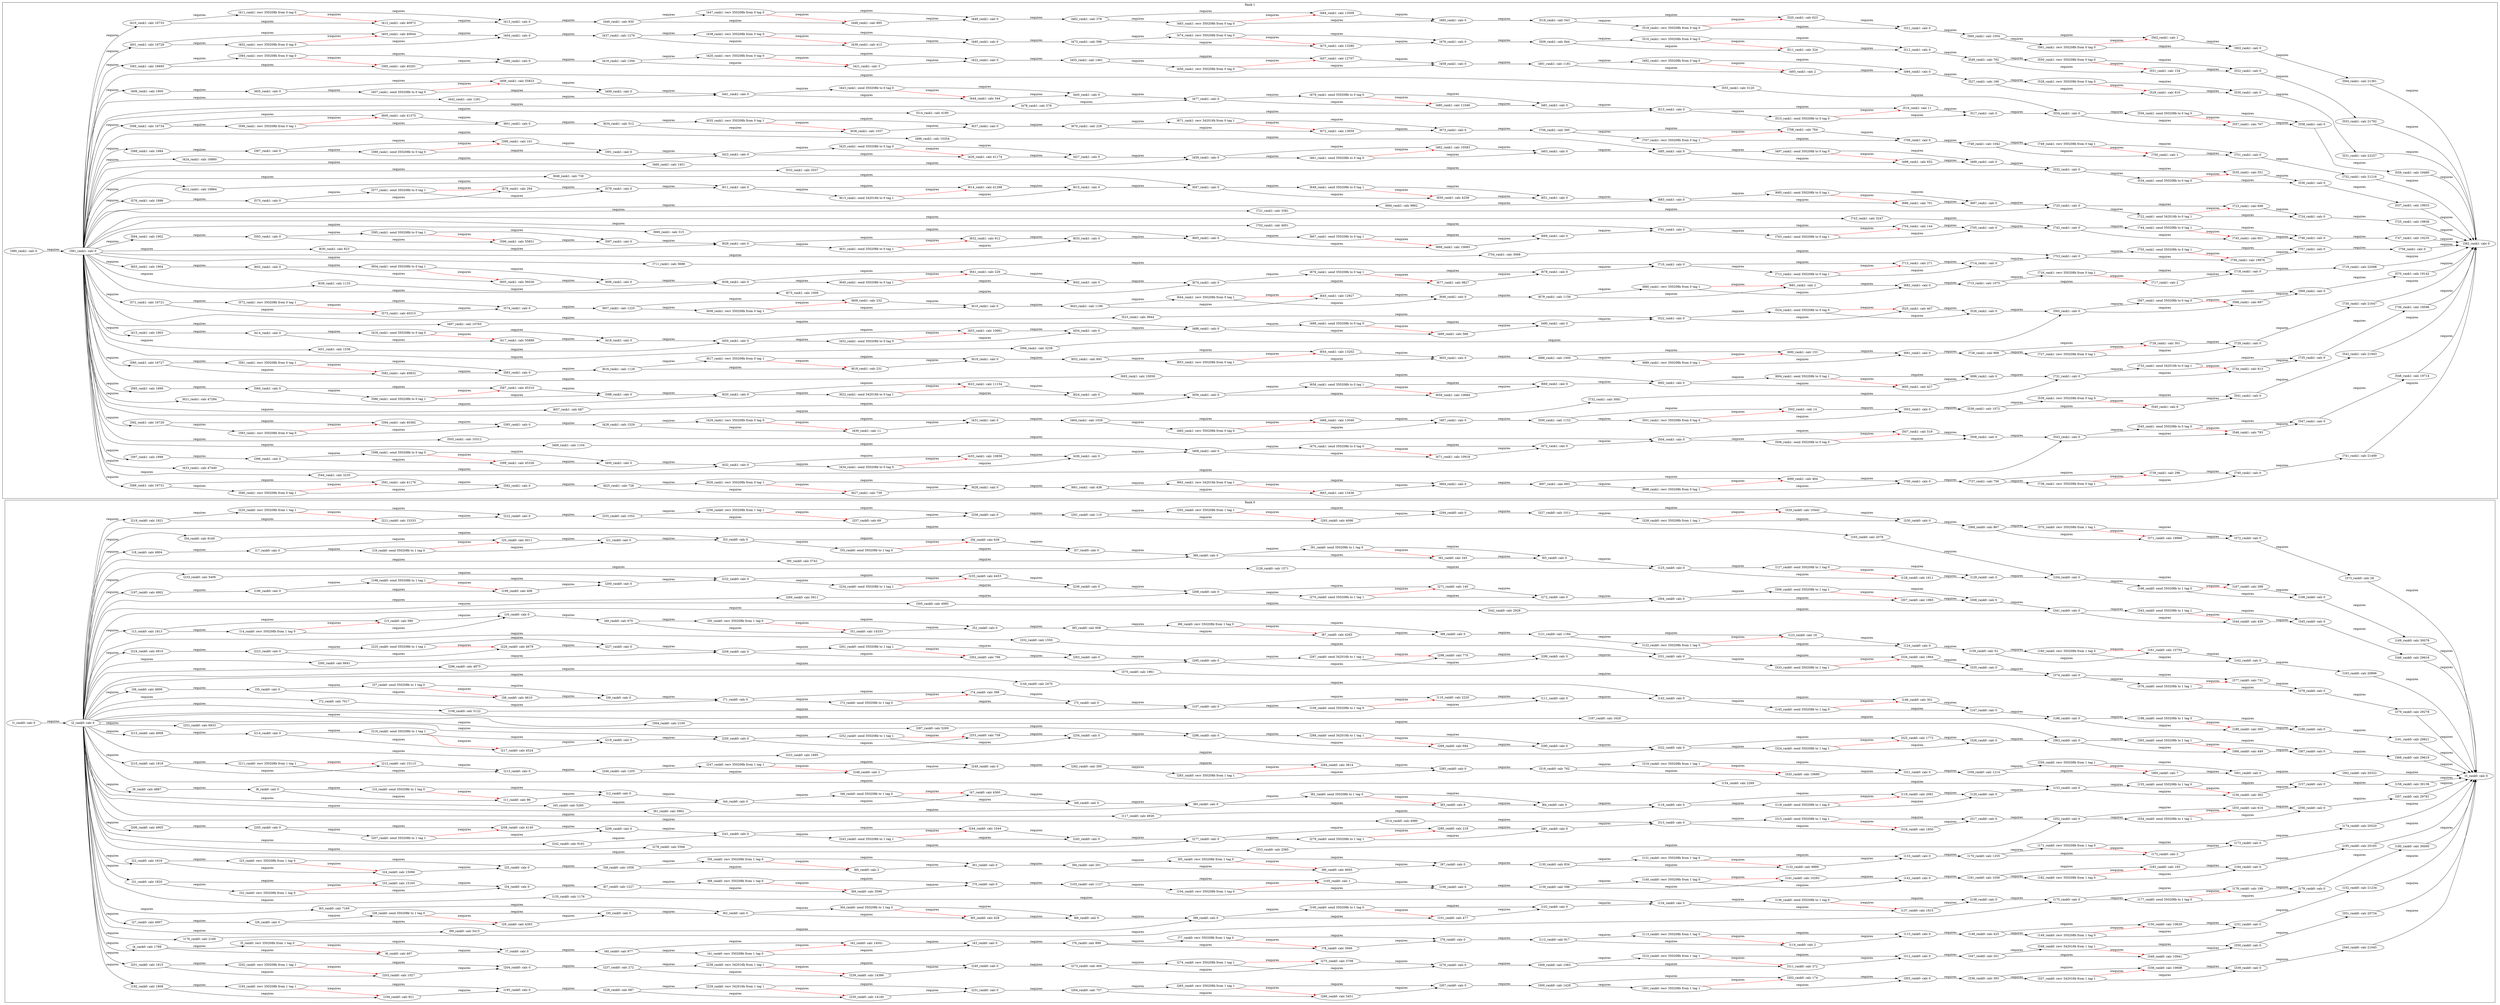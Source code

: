 digraph G {
    rankdir=LR;
    subgraph "cluster_rank_0" {
        label = "Rank 0";
        "l368_rank0: calc 29619";
        "l245_rank0: calc 0";
        "l28_rank0: send 350208b to 1 tag 0";
        "l16_rank0: calc 0";
        "l123_rank0: calc 18";
        "l74_rank0: calc 398";
        "l55_rank0: send 350208b to 1 tag 0";
        "l17_rank0: calc 0";
        "l172_rank0: calc 2";
        "l330_rank0: calc 0";
        "l104_rank0: recv 350208b from 1 tag 0";
        "l11_rank0: calc 96";
        "l57_rank0: calc 0";
        "l192_rank0: calc 1808";
        "l316_rank0: calc 1850";
        "l142_rank0: calc 0";
        "l266_rank0: calc 3451";
        "l176_rank0: calc 2160";
        "l234_rank0: send 350208b to 1 tag 1";
        "l92_rank0: calc 345";
        "l134_rank0: calc 0";
        "l177_rank0: send 350208b to 1 tag 0";
        "l271_rank0: calc 140";
        "l2_rank0: calc 0";
        "l349_rank0: calc 10941";
        "l41_rank0: recv 350208b from 1 tag 0";
        "l61_rank0: calc 0";
        "l327_rank0: calc 1011";
        "l184_rank0: calc 0";
        "l276_rank0: calc 0";
        "l337_rank0: recv 342016b from 1 tag 1";
        "l200_rank0: calc 0";
        "l25_rank0: calc 0";
        "l285_rank0: calc 0";
        "l136_rank0: send 350208b to 1 tag 0";
        "l268_rank0: calc 0";
        "l207_rank0: send 350208b to 1 tag 1";
        "l94_rank0: calc 201";
        "l112_rank0: calc 917";
        "l274_rank0: recv 350208b from 1 tag 1";
        "l217_rank0: calc 4524";
        "l43_rank0: calc 0";
        "l282_rank0: calc 300";
        "l321_rank0: calc 0";
        "l15_rank0: calc 580";
        "l272_rank0: calc 0";
        "l49_rank0: calc 670";
        "l344_rank0: calc 439";
        "l249_rank0: calc 0";
        "l279_rank0: send 350208b to 1 tag 1";
        "l131_rank0: recv 350208b from 1 tag 0";
        "l378_rank0: calc 0";
        "l230_rank0: calc 14140";
        "l251_rank0: calc 6933";
        "l293_rank0: calc 4096";
        "l267_rank0: calc 0";
        "l64_rank0: send 350208b to 1 tag 0";
        "l332_rank0: calc 1550";
        "l202_rank0: recv 350208b from 1 tag 1";
        "l159_rank0: calc 52";
        "l289_rank0: calc 684";
        "l290_rank0: calc 0";
        "l226_rank0: calc 4679";
        "l303_rank0: calc 0";
        "l262_rank0: calc 706";
        "l120_rank0: calc 0";
        "l291_rank0: calc 110";
        "l326_rank0: calc 0";
        "l19_rank0: send 350208b to 1 tag 0";
        "l341_rank0: calc 0";
        "l354_rank0: send 350208b to 1 tag 1";
        "l105_rank0: calc 1";
        "l323_rank0: calc 1895";
        "l257_rank0: calc 69";
        "l87_rank0: calc 4265";
        "l53_rank0: calc 0";
        "l58_rank0: calc 1058";
        "l145_rank0: send 350208b to 1 tag 0";
        "l138_rank0: calc 0";
        "l324_rank0: send 350208b to 1 tag 1";
        "l353_rank0: calc 2585";
        "l333_rank0: send 350208b to 1 tag 1";
        "l306_rank0: send 350208b to 1 tag 1";
        "l201_rank0: calc 1815";
        "l118_rank0: send 350208b to 1 tag 0";
        "l89_rank0: calc 0";
        "l238_rank0: recv 342016b from 1 tag 1";
        "l340_rank0: calc 21045";
        "l300_rank0: calc 1428";
        "l247_rank0: recv 350208b from 1 tag 1";
        "l227_rank0: calc 0";
        "l95_rank0: recv 350208b from 1 tag 0";
        "l10_rank0: send 350208b to 1 tag 0";
        "l252_rank0: send 350208b to 1 tag 1";
        "l153_rank0: calc 0";
        "l102_rank0: calc 0";
        "l319_rank0: recv 350208b from 1 tag 1";
        "l182_rank0: recv 350208b from 1 tag 0";
        "l8_rank0: calc 0";
        "l180_rank0: calc 30000";
        "l141_rank0: calc 10282";
        "l63_rank0: calc 7169";
        "l243_rank0: send 350208b to 1 tag 1";
        "l101_rank0: calc 477";
        "l78_rank0: calc 3946";
        "l312_rank0: calc 0";
        "l175_rank0: calc 0";
        "l361_rank0: calc 0";
        "l277_rank0: calc 0";
        "l23_rank0: recv 350208b from 1 tag 0";
        "l128_rank0: calc 1611";
        "l335_rank0: calc 0";
        "l143_rank0: calc 0";
        "l114_rank0: calc 2";
        "l269_rank0: calc 5911";
        "l39_rank0: calc 0";
        "l241_rank0: calc 0";
        "l235_rank0: calc 4453";
        "l155_rank0: send 350208b to 1 tag 0";
        "l106_rank0: calc 0";
        "l183_rank0: calc 193";
        "l185_rank0: calc 20165";
        "l59_rank0: recv 350208b from 1 tag 0";
        "l179_rank0: calc 0";
        "l298_rank0: calc 770";
        "l72_rank0: calc 7017";
        "l237_rank0: calc 272";
        "l129_rank0: calc 0";
        "l244_rank0: calc 1044";
        "l250_rank0: calc 0";
        "l148_rank0: calc 425";
        "l4_rank0: calc 1789";
        "l215_rank0: calc 4908";
        "l37_rank0: send 350208b to 1 tag 0";
        "l147_rank0: calc 0";
        "l275_rank0: calc 3708";
        "l328_rank0: recv 350208b from 1 tag 1";
        "l221_rank0: calc 15333";
        "l304_rank0: calc 0";
        "l211_rank0: recv 350208b from 1 tag 1";
        "l256_rank0: recv 350208b from 1 tag 1";
        "l146_rank0: calc 301";
        "l65_rank0: calc 428";
        "l79_rank0: calc 0";
        "l315_rank0: send 350208b to 1 tag 1";
        "l228_rank0: calc 687";
        "l198_rank0: send 350208b to 1 tag 1";
        "l122_rank0: recv 350208b from 1 tag 0";
        "l68_rank0: recv 350208b from 1 tag 0";
        "l45_rank0: calc 5285";
        "l125_rank0: calc 0";
        "l31_rank0: calc 1820";
        "l263_rank0: calc 0";
        "l162_rank0: calc 0";
        "l339_rank0: calc 0";
        "l21_rank0: calc 0";
        "l26_rank0: calc 0";
        "l173_rank0: calc 0";
        "l150_rank0: calc 10629";
        "l20_rank0: calc 4011";
        "l135_rank0: calc 1176";
        "l60_rank0: calc 2";
        "l163_rank0: calc 20896";
        "l206_rank0: calc 4905";
        "l365_rank0: send 350208b to 1 tag 1";
        "l22_rank0: calc 1816";
        "l261_rank0: send 350208b to 1 tag 1";
        "l357_rank0: calc 29781";
        "l258_rank0: calc 0";
        "l140_rank0: recv 350208b from 1 tag 0";
        "l189_rank0: calc 305";
        "l18_rank0: calc 4904";
        "l253_rank0: calc 758";
        "l88_rank0: calc 0";
        "l97_rank0: calc 0";
        "l371_rank0: calc 19968";
        "l154_rank0: calc 2269";
        "l195_rank0: calc 0";
        "l73_rank0: send 350208b to 1 tag 0";
        "l139_rank0: calc 596";
        "l229_rank0: recv 342016b from 1 tag 1";
        "l360_rank0: calc 7";
        "l352_rank0: calc 0";
        "l362_rank0: calc 20322";
        "l209_rank0: calc 0";
        "l283_rank0: recv 350208b from 1 tag 1";
        "l56_rank0: calc 639";
        "l144_rank0: calc 2470";
        "l27_rank0: calc 4907";
        "l190_rank0: calc 0";
        "l372_rank0: calc 0";
        "l334_rank0: calc 1864";
        "l38_rank0: calc 4610";
        "l81_rank0: calc 5962";
        "l239_rank0: calc 14386";
        "l171_rank0: recv 350208b from 1 tag 0";
        "l66_rank0: calc 0";
        "l46_rank0: send 350208b to 1 tag 0";
        "l34_rank0: calc 0";
        "l52_rank0: calc 0";
        "l126_rank0: calc 1571";
        "l329_rank0: calc 10442";
        "l75_rank0: calc 0";
        "l278_rank0: calc 5566";
        "l210_rank0: calc 1818";
        "l205_rank0: calc 0";
        "l379_rank0: calc 29278";
        "l111_rank0: calc 0";
        "l320_rank0: calc 10680";
        "l115_rank0: calc 0";
        "l151_rank0: calc 0";
        "l5_rank0: recv 350208b from 1 tag 0";
        "l218_rank0: calc 0";
        "l270_rank0: send 350208b to 1 tag 1";
        "l70_rank0: calc 0";
        "l359_rank0: recv 350208b from 1 tag 1";
        "l83_rank0: calc 8";
        "l281_rank0: calc 0";
        "l99_rank0: calc 5415";
        "l132_rank0: calc 9889";
        "l259_rank0: calc 0";
        "l366_rank0: calc 449";
        "l40_rank0: calc 977";
        "l86_rank0: recv 350208b from 1 tag 0";
        "l3_rank0: calc 0";
        "l13_rank0: calc 1813";
        "l35_rank0: calc 0";
        "l187_rank0: calc 1628";
        "l222_rank0: calc 0";
        "l367_rank0: calc 0";
        "l117_rank0: calc 4926";
        "l181_rank0: calc 1056";
        "l305_rank0: calc 4995";
        "l331_rank0: calc 0";
        "l9_rank0: calc 4887";
        "l273_rank0: calc 464";
        "l186_rank0: calc 0";
        "l121_rank0: calc 1184";
        "l342_rank0: calc 2928";
        "l313_rank0: calc 0";
        "l110_rank0: calc 2220";
        "l248_rank0: calc 2";
        "l32_rank0: recv 350208b from 1 tag 0";
        "l47_rank0: calc 4360";
        "l6_rank0: calc 497";
        "l169_rank0: calc 30078";
        "l127_rank0: send 350208b to 1 tag 0";
        "l100_rank0: send 350208b to 1 tag 0";
        "l231_rank0: calc 0";
        "l174_rank0: calc 20520";
        "l107_rank0: calc 0";
        "l48_rank0: calc 0";
        "l91_rank0: send 350208b to 1 tag 0";
        "l311_rank0: calc 372";
        "l166_rank0: send 350208b to 1 tag 0";
        "l204_rank0: calc 0";
        "l292_rank0: recv 350208b from 1 tag 1";
        "l178_rank0: calc 199";
        "l199_rank0: calc 406";
        "l50_rank0: recv 350208b from 1 tag 0";
        "l197_rank0: calc 4902";
        "l36_rank0: calc 4909";
        "l108_rank0: calc 5122";
        "l301_rank0: recv 350208b from 1 tag 1";
        "l212_rank0: calc 15113";
        "l80_rank0: calc 0";
        "l196_rank0: calc 0";
        "l307_rank0: calc 1983";
        "l71_rank0: calc 0";
        "l103_rank0: calc 1127";
        "l67_rank0: calc 1227";
        "l236_rank0: calc 0";
        "l42_rank0: calc 14041";
        "l158_rank0: calc 30136";
        "l30_rank0: calc 0";
        "l1_rank0: calc 0";
        "l288_rank0: send 342016b to 1 tag 1";
        "l208_rank0: calc 4140";
        "l363_rank0: calc 0";
        "l369_rank0: calc 867";
        "l356_rank0: calc 0";
        "l299_rank0: calc 0";
        "l54_rank0: calc 9160";
        "l373_rank0: calc 28";
        "l113_rank0: recv 350208b from 1 tag 0";
        "l242_rank0: calc 9161";
        "l280_rank0: calc 218";
        "l287_rank0: calc 5269";
        "l168_rank0: calc 0";
        "l156_rank0: calc 362";
        "l133_rank0: calc 0";
        "l296_rank0: calc 4975";
        "l84_rank0: calc 0";
        "l69_rank0: calc 3599";
        "l325_rank0: calc 1772";
        "l62_rank0: calc 0";
        "l310_rank0: recv 350208b from 1 tag 1";
        "l295_rank0: calc 0";
        "l374_rank0: calc 0";
        "l284_rank0: calc 3814";
        "l164_rank0: calc 0";
        "l85_rank0: calc 608";
        "l350_rank0: calc 0";
        "l191_rank0: calc 29821";
        "l232_rank0: calc 0";
        "l82_rank0: send 350208b to 1 tag 0";
        "l376_rank0: send 350208b to 1 tag 1";
        "l188_rank0: send 350208b to 1 tag 0";
        "l44_rank0: calc 0";
        "l14_rank0: recv 350208b from 1 tag 0";
        "l157_rank0: calc 0";
        "l240_rank0: calc 0";
        "l246_rank0: calc 1205";
        "l149_rank0: recv 350208b from 1 tag 0";
        "l364_rank0: calc 2100";
        "l317_rank0: calc 0";
        "l220_rank0: recv 350208b from 1 tag 1";
        "l351_rank0: calc 20734";
        "l51_rank0: calc 14333";
        "l170_rank0: calc 1255";
        "l33_rank0: calc 15165";
        "l167_rank0: calc 398";
        "l93_rank0: calc 0";
        "l137_rank0: calc 1815";
        "l322_rank0: calc 0";
        "l194_rank0: calc 821";
        "l309_rank0: calc 1083";
        "l345_rank0: calc 0";
        "l29_rank0: calc 4393";
        "l308_rank0: calc 0";
        "l375_rank0: calc 1961";
        "l302_rank0: calc 174";
        "l358_rank0: calc 1214";
        "l96_rank0: calc 4605";
        "l346_rank0: calc 29918";
        "l314_rank0: calc 4980";
        "l343_rank0: send 350208b to 1 tag 1";
        "l338_rank0: calc 10608";
        "l216_rank0: send 350208b to 1 tag 1";
        "l336_rank0: calc 393";
        "l7_rank0: calc 0";
        "l297_rank0: send 342016b to 1 tag 1";
        "l165_rank0: calc 2078";
        "l130_rank0: calc 834";
        "l348_rank0: recv 342016b from 1 tag 1";
        "l318_rank0: calc 762";
        "l152_rank0: calc 21234";
        "l116_rank0: calc 0";
        "l370_rank0: recv 350208b from 1 tag 1";
        "l265_rank0: recv 350208b from 1 tag 1";
        "l264_rank0: calc 757";
        "l223_rank0: calc 0";
        "l225_rank0: send 350208b to 1 tag 1";
        "l233_rank0: calc 5406";
        "l347_rank0: calc 201";
        "l219_rank0: calc 1821";
        "l377_rank0: calc 731";
        "l24_rank0: calc 15066";
        "l98_rank0: calc 0";
        "l260_rank0: calc 6641";
        "l213_rank0: calc 0";
        "l193_rank0: recv 350208b from 1 tag 1";
        "l224_rank0: calc 4910";
        "l255_rank0: calc 1052";
        "l77_rank0: recv 350208b from 1 tag 0";
        "l119_rank0: calc 2081";
        "l109_rank0: send 350208b to 1 tag 0";
        "l90_rank0: calc 5742";
        "l203_rank0: calc 1027";
        "l124_rank0: calc 0";
        "l254_rank0: calc 0";
        "l12_rank0: calc 0";
        "l286_rank0: calc 0";
        "l160_rank0: recv 350208b from 1 tag 0";
        "l76_rank0: calc 899";
        "l161_rank0: calc 10754";
        "l214_rank0: calc 0";
        "l355_rank0: calc 616";
        "l294_rank0: calc 0";
        "l1_rank0: calc 0" -> "l2_rank0: calc 0" [label="requires", color="black"];
        "l2_rank0: calc 0" -> "l4_rank0: calc 1789" [label="requires", color="black"];
        "l4_rank0: calc 1789" -> "l5_rank0: recv 350208b from 1 tag 0" [label="requires", color="black"];
        "l4_rank0: calc 1789" -> "l6_rank0: calc 497" [label="requires", color="black"];
        "l5_rank0: recv 350208b from 1 tag 0" -> "l6_rank0: calc 497" [label="irequires", color="red"];
        "l6_rank0: calc 497" -> "l7_rank0: calc 0" [label="requires", color="black"];
        "l5_rank0: recv 350208b from 1 tag 0" -> "l7_rank0: calc 0" [label="requires", color="black"];
        "l2_rank0: calc 0" -> "l9_rank0: calc 4887" [label="requires", color="black"];
        "l9_rank0: calc 4887" -> "l8_rank0: calc 0" [label="requires", color="black"];
        "l8_rank0: calc 0" -> "l10_rank0: send 350208b to 1 tag 0" [label="requires", color="black"];
        "l8_rank0: calc 0" -> "l11_rank0: calc 96" [label="requires", color="black"];
        "l10_rank0: send 350208b to 1 tag 0" -> "l11_rank0: calc 96" [label="irequires", color="red"];
        "l11_rank0: calc 96" -> "l12_rank0: calc 0" [label="requires", color="black"];
        "l10_rank0: send 350208b to 1 tag 0" -> "l12_rank0: calc 0" [label="requires", color="black"];
        "l2_rank0: calc 0" -> "l13_rank0: calc 1813" [label="requires", color="black"];
        "l13_rank0: calc 1813" -> "l14_rank0: recv 350208b from 1 tag 0" [label="requires", color="black"];
        "l13_rank0: calc 1813" -> "l15_rank0: calc 580" [label="requires", color="black"];
        "l14_rank0: recv 350208b from 1 tag 0" -> "l15_rank0: calc 580" [label="irequires", color="red"];
        "l15_rank0: calc 580" -> "l16_rank0: calc 0" [label="requires", color="black"];
        "l14_rank0: recv 350208b from 1 tag 0" -> "l16_rank0: calc 0" [label="requires", color="black"];
        "l2_rank0: calc 0" -> "l18_rank0: calc 4904" [label="requires", color="black"];
        "l18_rank0: calc 4904" -> "l17_rank0: calc 0" [label="requires", color="black"];
        "l17_rank0: calc 0" -> "l19_rank0: send 350208b to 1 tag 0" [label="requires", color="black"];
        "l17_rank0: calc 0" -> "l20_rank0: calc 4011" [label="requires", color="black"];
        "l19_rank0: send 350208b to 1 tag 0" -> "l20_rank0: calc 4011" [label="irequires", color="red"];
        "l20_rank0: calc 4011" -> "l21_rank0: calc 0" [label="requires", color="black"];
        "l19_rank0: send 350208b to 1 tag 0" -> "l21_rank0: calc 0" [label="requires", color="black"];
        "l2_rank0: calc 0" -> "l22_rank0: calc 1816" [label="requires", color="black"];
        "l22_rank0: calc 1816" -> "l23_rank0: recv 350208b from 1 tag 0" [label="requires", color="black"];
        "l22_rank0: calc 1816" -> "l24_rank0: calc 15066" [label="requires", color="black"];
        "l23_rank0: recv 350208b from 1 tag 0" -> "l24_rank0: calc 15066" [label="irequires", color="red"];
        "l24_rank0: calc 15066" -> "l25_rank0: calc 0" [label="requires", color="black"];
        "l23_rank0: recv 350208b from 1 tag 0" -> "l25_rank0: calc 0" [label="requires", color="black"];
        "l2_rank0: calc 0" -> "l27_rank0: calc 4907" [label="requires", color="black"];
        "l27_rank0: calc 4907" -> "l26_rank0: calc 0" [label="requires", color="black"];
        "l26_rank0: calc 0" -> "l28_rank0: send 350208b to 1 tag 0" [label="requires", color="black"];
        "l26_rank0: calc 0" -> "l29_rank0: calc 4393" [label="requires", color="black"];
        "l28_rank0: send 350208b to 1 tag 0" -> "l29_rank0: calc 4393" [label="irequires", color="red"];
        "l29_rank0: calc 4393" -> "l30_rank0: calc 0" [label="requires", color="black"];
        "l28_rank0: send 350208b to 1 tag 0" -> "l30_rank0: calc 0" [label="requires", color="black"];
        "l2_rank0: calc 0" -> "l31_rank0: calc 1820" [label="requires", color="black"];
        "l31_rank0: calc 1820" -> "l32_rank0: recv 350208b from 1 tag 0" [label="requires", color="black"];
        "l31_rank0: calc 1820" -> "l33_rank0: calc 15165" [label="requires", color="black"];
        "l32_rank0: recv 350208b from 1 tag 0" -> "l33_rank0: calc 15165" [label="irequires", color="red"];
        "l33_rank0: calc 15165" -> "l34_rank0: calc 0" [label="requires", color="black"];
        "l32_rank0: recv 350208b from 1 tag 0" -> "l34_rank0: calc 0" [label="requires", color="black"];
        "l2_rank0: calc 0" -> "l36_rank0: calc 4909" [label="requires", color="black"];
        "l36_rank0: calc 4909" -> "l35_rank0: calc 0" [label="requires", color="black"];
        "l35_rank0: calc 0" -> "l37_rank0: send 350208b to 1 tag 0" [label="requires", color="black"];
        "l35_rank0: calc 0" -> "l38_rank0: calc 4610" [label="requires", color="black"];
        "l37_rank0: send 350208b to 1 tag 0" -> "l38_rank0: calc 4610" [label="irequires", color="red"];
        "l38_rank0: calc 4610" -> "l39_rank0: calc 0" [label="requires", color="black"];
        "l37_rank0: send 350208b to 1 tag 0" -> "l39_rank0: calc 0" [label="requires", color="black"];
        "l7_rank0: calc 0" -> "l40_rank0: calc 977" [label="requires", color="black"];
        "l40_rank0: calc 977" -> "l41_rank0: recv 350208b from 1 tag 0" [label="requires", color="black"];
        "l40_rank0: calc 977" -> "l42_rank0: calc 14041" [label="requires", color="black"];
        "l41_rank0: recv 350208b from 1 tag 0" -> "l42_rank0: calc 14041" [label="irequires", color="red"];
        "l42_rank0: calc 14041" -> "l43_rank0: calc 0" [label="requires", color="black"];
        "l41_rank0: recv 350208b from 1 tag 0" -> "l43_rank0: calc 0" [label="requires", color="black"];
        "l2_rank0: calc 0" -> "l45_rank0: calc 5285" [label="requires", color="black"];
        "l45_rank0: calc 5285" -> "l44_rank0: calc 0" [label="requires", color="black"];
        "l12_rank0: calc 0" -> "l44_rank0: calc 0" [label="requires", color="black"];
        "l44_rank0: calc 0" -> "l46_rank0: send 350208b to 1 tag 0" [label="requires", color="black"];
        "l44_rank0: calc 0" -> "l47_rank0: calc 4360" [label="requires", color="black"];
        "l46_rank0: send 350208b to 1 tag 0" -> "l47_rank0: calc 4360" [label="irequires", color="red"];
        "l47_rank0: calc 4360" -> "l48_rank0: calc 0" [label="requires", color="black"];
        "l46_rank0: send 350208b to 1 tag 0" -> "l48_rank0: calc 0" [label="requires", color="black"];
        "l16_rank0: calc 0" -> "l49_rank0: calc 670" [label="requires", color="black"];
        "l49_rank0: calc 670" -> "l50_rank0: recv 350208b from 1 tag 0" [label="requires", color="black"];
        "l49_rank0: calc 670" -> "l51_rank0: calc 14333" [label="requires", color="black"];
        "l50_rank0: recv 350208b from 1 tag 0" -> "l51_rank0: calc 14333" [label="irequires", color="red"];
        "l51_rank0: calc 14333" -> "l52_rank0: calc 0" [label="requires", color="black"];
        "l50_rank0: recv 350208b from 1 tag 0" -> "l52_rank0: calc 0" [label="requires", color="black"];
        "l2_rank0: calc 0" -> "l54_rank0: calc 9160" [label="requires", color="black"];
        "l54_rank0: calc 9160" -> "l53_rank0: calc 0" [label="requires", color="black"];
        "l21_rank0: calc 0" -> "l53_rank0: calc 0" [label="requires", color="black"];
        "l53_rank0: calc 0" -> "l55_rank0: send 350208b to 1 tag 0" [label="requires", color="black"];
        "l53_rank0: calc 0" -> "l56_rank0: calc 639" [label="requires", color="black"];
        "l55_rank0: send 350208b to 1 tag 0" -> "l56_rank0: calc 639" [label="irequires", color="red"];
        "l56_rank0: calc 639" -> "l57_rank0: calc 0" [label="requires", color="black"];
        "l55_rank0: send 350208b to 1 tag 0" -> "l57_rank0: calc 0" [label="requires", color="black"];
        "l25_rank0: calc 0" -> "l58_rank0: calc 1058" [label="requires", color="black"];
        "l58_rank0: calc 1058" -> "l59_rank0: recv 350208b from 1 tag 0" [label="requires", color="black"];
        "l58_rank0: calc 1058" -> "l60_rank0: calc 2" [label="requires", color="black"];
        "l59_rank0: recv 350208b from 1 tag 0" -> "l60_rank0: calc 2" [label="irequires", color="red"];
        "l60_rank0: calc 2" -> "l61_rank0: calc 0" [label="requires", color="black"];
        "l59_rank0: recv 350208b from 1 tag 0" -> "l61_rank0: calc 0" [label="requires", color="black"];
        "l2_rank0: calc 0" -> "l63_rank0: calc 7169" [label="requires", color="black"];
        "l63_rank0: calc 7169" -> "l62_rank0: calc 0" [label="requires", color="black"];
        "l30_rank0: calc 0" -> "l62_rank0: calc 0" [label="requires", color="black"];
        "l62_rank0: calc 0" -> "l64_rank0: send 350208b to 1 tag 0" [label="requires", color="black"];
        "l62_rank0: calc 0" -> "l65_rank0: calc 428" [label="requires", color="black"];
        "l64_rank0: send 350208b to 1 tag 0" -> "l65_rank0: calc 428" [label="irequires", color="red"];
        "l65_rank0: calc 428" -> "l66_rank0: calc 0" [label="requires", color="black"];
        "l64_rank0: send 350208b to 1 tag 0" -> "l66_rank0: calc 0" [label="requires", color="black"];
        "l34_rank0: calc 0" -> "l67_rank0: calc 1227" [label="requires", color="black"];
        "l67_rank0: calc 1227" -> "l68_rank0: recv 350208b from 1 tag 0" [label="requires", color="black"];
        "l67_rank0: calc 1227" -> "l69_rank0: calc 3599" [label="requires", color="black"];
        "l68_rank0: recv 350208b from 1 tag 0" -> "l69_rank0: calc 3599" [label="irequires", color="red"];
        "l69_rank0: calc 3599" -> "l70_rank0: calc 0" [label="requires", color="black"];
        "l68_rank0: recv 350208b from 1 tag 0" -> "l70_rank0: calc 0" [label="requires", color="black"];
        "l2_rank0: calc 0" -> "l72_rank0: calc 7017" [label="requires", color="black"];
        "l72_rank0: calc 7017" -> "l71_rank0: calc 0" [label="requires", color="black"];
        "l39_rank0: calc 0" -> "l71_rank0: calc 0" [label="requires", color="black"];
        "l71_rank0: calc 0" -> "l73_rank0: send 350208b to 1 tag 0" [label="requires", color="black"];
        "l71_rank0: calc 0" -> "l74_rank0: calc 398" [label="requires", color="black"];
        "l73_rank0: send 350208b to 1 tag 0" -> "l74_rank0: calc 398" [label="irequires", color="red"];
        "l74_rank0: calc 398" -> "l75_rank0: calc 0" [label="requires", color="black"];
        "l73_rank0: send 350208b to 1 tag 0" -> "l75_rank0: calc 0" [label="requires", color="black"];
        "l43_rank0: calc 0" -> "l76_rank0: calc 899" [label="requires", color="black"];
        "l76_rank0: calc 899" -> "l77_rank0: recv 350208b from 1 tag 0" [label="requires", color="black"];
        "l76_rank0: calc 899" -> "l78_rank0: calc 3946" [label="requires", color="black"];
        "l77_rank0: recv 350208b from 1 tag 0" -> "l78_rank0: calc 3946" [label="irequires", color="red"];
        "l78_rank0: calc 3946" -> "l79_rank0: calc 0" [label="requires", color="black"];
        "l77_rank0: recv 350208b from 1 tag 0" -> "l79_rank0: calc 0" [label="requires", color="black"];
        "l2_rank0: calc 0" -> "l81_rank0: calc 5962" [label="requires", color="black"];
        "l81_rank0: calc 5962" -> "l80_rank0: calc 0" [label="requires", color="black"];
        "l48_rank0: calc 0" -> "l80_rank0: calc 0" [label="requires", color="black"];
        "l80_rank0: calc 0" -> "l82_rank0: send 350208b to 1 tag 0" [label="requires", color="black"];
        "l80_rank0: calc 0" -> "l83_rank0: calc 8" [label="requires", color="black"];
        "l82_rank0: send 350208b to 1 tag 0" -> "l83_rank0: calc 8" [label="irequires", color="red"];
        "l83_rank0: calc 8" -> "l84_rank0: calc 0" [label="requires", color="black"];
        "l82_rank0: send 350208b to 1 tag 0" -> "l84_rank0: calc 0" [label="requires", color="black"];
        "l52_rank0: calc 0" -> "l85_rank0: calc 608" [label="requires", color="black"];
        "l85_rank0: calc 608" -> "l86_rank0: recv 350208b from 1 tag 0" [label="requires", color="black"];
        "l85_rank0: calc 608" -> "l87_rank0: calc 4265" [label="requires", color="black"];
        "l86_rank0: recv 350208b from 1 tag 0" -> "l87_rank0: calc 4265" [label="irequires", color="red"];
        "l87_rank0: calc 4265" -> "l88_rank0: calc 0" [label="requires", color="black"];
        "l86_rank0: recv 350208b from 1 tag 0" -> "l88_rank0: calc 0" [label="requires", color="black"];
        "l2_rank0: calc 0" -> "l90_rank0: calc 5742" [label="requires", color="black"];
        "l90_rank0: calc 5742" -> "l89_rank0: calc 0" [label="requires", color="black"];
        "l57_rank0: calc 0" -> "l89_rank0: calc 0" [label="requires", color="black"];
        "l89_rank0: calc 0" -> "l91_rank0: send 350208b to 1 tag 0" [label="requires", color="black"];
        "l89_rank0: calc 0" -> "l92_rank0: calc 345" [label="requires", color="black"];
        "l91_rank0: send 350208b to 1 tag 0" -> "l92_rank0: calc 345" [label="irequires", color="red"];
        "l92_rank0: calc 345" -> "l93_rank0: calc 0" [label="requires", color="black"];
        "l91_rank0: send 350208b to 1 tag 0" -> "l93_rank0: calc 0" [label="requires", color="black"];
        "l61_rank0: calc 0" -> "l94_rank0: calc 201" [label="requires", color="black"];
        "l94_rank0: calc 201" -> "l95_rank0: recv 350208b from 1 tag 0" [label="requires", color="black"];
        "l94_rank0: calc 201" -> "l96_rank0: calc 4605" [label="requires", color="black"];
        "l95_rank0: recv 350208b from 1 tag 0" -> "l96_rank0: calc 4605" [label="irequires", color="red"];
        "l96_rank0: calc 4605" -> "l97_rank0: calc 0" [label="requires", color="black"];
        "l95_rank0: recv 350208b from 1 tag 0" -> "l97_rank0: calc 0" [label="requires", color="black"];
        "l2_rank0: calc 0" -> "l99_rank0: calc 5415" [label="requires", color="black"];
        "l99_rank0: calc 5415" -> "l98_rank0: calc 0" [label="requires", color="black"];
        "l66_rank0: calc 0" -> "l98_rank0: calc 0" [label="requires", color="black"];
        "l98_rank0: calc 0" -> "l100_rank0: send 350208b to 1 tag 0" [label="requires", color="black"];
        "l98_rank0: calc 0" -> "l101_rank0: calc 477" [label="requires", color="black"];
        "l100_rank0: send 350208b to 1 tag 0" -> "l101_rank0: calc 477" [label="irequires", color="red"];
        "l101_rank0: calc 477" -> "l102_rank0: calc 0" [label="requires", color="black"];
        "l100_rank0: send 350208b to 1 tag 0" -> "l102_rank0: calc 0" [label="requires", color="black"];
        "l70_rank0: calc 0" -> "l103_rank0: calc 1127" [label="requires", color="black"];
        "l103_rank0: calc 1127" -> "l104_rank0: recv 350208b from 1 tag 0" [label="requires", color="black"];
        "l103_rank0: calc 1127" -> "l105_rank0: calc 1" [label="requires", color="black"];
        "l104_rank0: recv 350208b from 1 tag 0" -> "l105_rank0: calc 1" [label="irequires", color="red"];
        "l105_rank0: calc 1" -> "l106_rank0: calc 0" [label="requires", color="black"];
        "l104_rank0: recv 350208b from 1 tag 0" -> "l106_rank0: calc 0" [label="requires", color="black"];
        "l2_rank0: calc 0" -> "l108_rank0: calc 5122" [label="requires", color="black"];
        "l108_rank0: calc 5122" -> "l107_rank0: calc 0" [label="requires", color="black"];
        "l75_rank0: calc 0" -> "l107_rank0: calc 0" [label="requires", color="black"];
        "l107_rank0: calc 0" -> "l109_rank0: send 350208b to 1 tag 0" [label="requires", color="black"];
        "l107_rank0: calc 0" -> "l110_rank0: calc 2220" [label="requires", color="black"];
        "l109_rank0: send 350208b to 1 tag 0" -> "l110_rank0: calc 2220" [label="irequires", color="red"];
        "l110_rank0: calc 2220" -> "l111_rank0: calc 0" [label="requires", color="black"];
        "l109_rank0: send 350208b to 1 tag 0" -> "l111_rank0: calc 0" [label="requires", color="black"];
        "l79_rank0: calc 0" -> "l112_rank0: calc 917" [label="requires", color="black"];
        "l112_rank0: calc 917" -> "l113_rank0: recv 350208b from 1 tag 0" [label="requires", color="black"];
        "l112_rank0: calc 917" -> "l114_rank0: calc 2" [label="requires", color="black"];
        "l113_rank0: recv 350208b from 1 tag 0" -> "l114_rank0: calc 2" [label="irequires", color="red"];
        "l114_rank0: calc 2" -> "l115_rank0: calc 0" [label="requires", color="black"];
        "l113_rank0: recv 350208b from 1 tag 0" -> "l115_rank0: calc 0" [label="requires", color="black"];
        "l2_rank0: calc 0" -> "l117_rank0: calc 4926" [label="requires", color="black"];
        "l117_rank0: calc 4926" -> "l116_rank0: calc 0" [label="requires", color="black"];
        "l84_rank0: calc 0" -> "l116_rank0: calc 0" [label="requires", color="black"];
        "l116_rank0: calc 0" -> "l118_rank0: send 350208b to 1 tag 0" [label="requires", color="black"];
        "l116_rank0: calc 0" -> "l119_rank0: calc 2081" [label="requires", color="black"];
        "l118_rank0: send 350208b to 1 tag 0" -> "l119_rank0: calc 2081" [label="irequires", color="red"];
        "l119_rank0: calc 2081" -> "l120_rank0: calc 0" [label="requires", color="black"];
        "l118_rank0: send 350208b to 1 tag 0" -> "l120_rank0: calc 0" [label="requires", color="black"];
        "l88_rank0: calc 0" -> "l121_rank0: calc 1184" [label="requires", color="black"];
        "l121_rank0: calc 1184" -> "l122_rank0: recv 350208b from 1 tag 0" [label="requires", color="black"];
        "l121_rank0: calc 1184" -> "l123_rank0: calc 18" [label="requires", color="black"];
        "l122_rank0: recv 350208b from 1 tag 0" -> "l123_rank0: calc 18" [label="irequires", color="red"];
        "l123_rank0: calc 18" -> "l124_rank0: calc 0" [label="requires", color="black"];
        "l122_rank0: recv 350208b from 1 tag 0" -> "l124_rank0: calc 0" [label="requires", color="black"];
        "l2_rank0: calc 0" -> "l126_rank0: calc 1571" [label="requires", color="black"];
        "l126_rank0: calc 1571" -> "l125_rank0: calc 0" [label="requires", color="black"];
        "l93_rank0: calc 0" -> "l125_rank0: calc 0" [label="requires", color="black"];
        "l125_rank0: calc 0" -> "l127_rank0: send 350208b to 1 tag 0" [label="requires", color="black"];
        "l125_rank0: calc 0" -> "l128_rank0: calc 1611" [label="requires", color="black"];
        "l127_rank0: send 350208b to 1 tag 0" -> "l128_rank0: calc 1611" [label="irequires", color="red"];
        "l128_rank0: calc 1611" -> "l129_rank0: calc 0" [label="requires", color="black"];
        "l127_rank0: send 350208b to 1 tag 0" -> "l129_rank0: calc 0" [label="requires", color="black"];
        "l97_rank0: calc 0" -> "l130_rank0: calc 834" [label="requires", color="black"];
        "l130_rank0: calc 834" -> "l131_rank0: recv 350208b from 1 tag 0" [label="requires", color="black"];
        "l130_rank0: calc 834" -> "l132_rank0: calc 9889" [label="requires", color="black"];
        "l131_rank0: recv 350208b from 1 tag 0" -> "l132_rank0: calc 9889" [label="irequires", color="red"];
        "l132_rank0: calc 9889" -> "l133_rank0: calc 0" [label="requires", color="black"];
        "l131_rank0: recv 350208b from 1 tag 0" -> "l133_rank0: calc 0" [label="requires", color="black"];
        "l2_rank0: calc 0" -> "l135_rank0: calc 1176" [label="requires", color="black"];
        "l135_rank0: calc 1176" -> "l134_rank0: calc 0" [label="requires", color="black"];
        "l102_rank0: calc 0" -> "l134_rank0: calc 0" [label="requires", color="black"];
        "l134_rank0: calc 0" -> "l136_rank0: send 350208b to 1 tag 0" [label="requires", color="black"];
        "l134_rank0: calc 0" -> "l137_rank0: calc 1815" [label="requires", color="black"];
        "l136_rank0: send 350208b to 1 tag 0" -> "l137_rank0: calc 1815" [label="irequires", color="red"];
        "l137_rank0: calc 1815" -> "l138_rank0: calc 0" [label="requires", color="black"];
        "l136_rank0: send 350208b to 1 tag 0" -> "l138_rank0: calc 0" [label="requires", color="black"];
        "l106_rank0: calc 0" -> "l139_rank0: calc 596" [label="requires", color="black"];
        "l139_rank0: calc 596" -> "l140_rank0: recv 350208b from 1 tag 0" [label="requires", color="black"];
        "l139_rank0: calc 596" -> "l141_rank0: calc 10282" [label="requires", color="black"];
        "l140_rank0: recv 350208b from 1 tag 0" -> "l141_rank0: calc 10282" [label="irequires", color="red"];
        "l141_rank0: calc 10282" -> "l142_rank0: calc 0" [label="requires", color="black"];
        "l140_rank0: recv 350208b from 1 tag 0" -> "l142_rank0: calc 0" [label="requires", color="black"];
        "l2_rank0: calc 0" -> "l144_rank0: calc 2470" [label="requires", color="black"];
        "l144_rank0: calc 2470" -> "l143_rank0: calc 0" [label="requires", color="black"];
        "l111_rank0: calc 0" -> "l143_rank0: calc 0" [label="requires", color="black"];
        "l143_rank0: calc 0" -> "l145_rank0: send 350208b to 1 tag 0" [label="requires", color="black"];
        "l143_rank0: calc 0" -> "l146_rank0: calc 301" [label="requires", color="black"];
        "l145_rank0: send 350208b to 1 tag 0" -> "l146_rank0: calc 301" [label="irequires", color="red"];
        "l146_rank0: calc 301" -> "l147_rank0: calc 0" [label="requires", color="black"];
        "l145_rank0: send 350208b to 1 tag 0" -> "l147_rank0: calc 0" [label="requires", color="black"];
        "l115_rank0: calc 0" -> "l148_rank0: calc 425" [label="requires", color="black"];
        "l148_rank0: calc 425" -> "l149_rank0: recv 350208b from 1 tag 0" [label="requires", color="black"];
        "l148_rank0: calc 425" -> "l150_rank0: calc 10629" [label="requires", color="black"];
        "l149_rank0: recv 350208b from 1 tag 0" -> "l150_rank0: calc 10629" [label="irequires", color="red"];
        "l150_rank0: calc 10629" -> "l151_rank0: calc 0" [label="requires", color="black"];
        "l149_rank0: recv 350208b from 1 tag 0" -> "l151_rank0: calc 0" [label="requires", color="black"];
        "l151_rank0: calc 0" -> "l152_rank0: calc 21234" [label="requires", color="black"];
        "l152_rank0: calc 21234" -> "l3_rank0: calc 0" [label="requires", color="black"];
        "l2_rank0: calc 0" -> "l154_rank0: calc 2269" [label="requires", color="black"];
        "l154_rank0: calc 2269" -> "l153_rank0: calc 0" [label="requires", color="black"];
        "l120_rank0: calc 0" -> "l153_rank0: calc 0" [label="requires", color="black"];
        "l153_rank0: calc 0" -> "l155_rank0: send 350208b to 1 tag 0" [label="requires", color="black"];
        "l153_rank0: calc 0" -> "l156_rank0: calc 362" [label="requires", color="black"];
        "l155_rank0: send 350208b to 1 tag 0" -> "l156_rank0: calc 362" [label="irequires", color="red"];
        "l156_rank0: calc 362" -> "l157_rank0: calc 0" [label="requires", color="black"];
        "l155_rank0: send 350208b to 1 tag 0" -> "l157_rank0: calc 0" [label="requires", color="black"];
        "l157_rank0: calc 0" -> "l158_rank0: calc 30136" [label="requires", color="black"];
        "l158_rank0: calc 30136" -> "l3_rank0: calc 0" [label="requires", color="black"];
        "l124_rank0: calc 0" -> "l159_rank0: calc 52" [label="requires", color="black"];
        "l159_rank0: calc 52" -> "l160_rank0: recv 350208b from 1 tag 0" [label="requires", color="black"];
        "l159_rank0: calc 52" -> "l161_rank0: calc 10754" [label="requires", color="black"];
        "l160_rank0: recv 350208b from 1 tag 0" -> "l161_rank0: calc 10754" [label="irequires", color="red"];
        "l161_rank0: calc 10754" -> "l162_rank0: calc 0" [label="requires", color="black"];
        "l160_rank0: recv 350208b from 1 tag 0" -> "l162_rank0: calc 0" [label="requires", color="black"];
        "l162_rank0: calc 0" -> "l163_rank0: calc 20896" [label="requires", color="black"];
        "l163_rank0: calc 20896" -> "l3_rank0: calc 0" [label="requires", color="black"];
        "l2_rank0: calc 0" -> "l165_rank0: calc 2078" [label="requires", color="black"];
        "l165_rank0: calc 2078" -> "l164_rank0: calc 0" [label="requires", color="black"];
        "l129_rank0: calc 0" -> "l164_rank0: calc 0" [label="requires", color="black"];
        "l164_rank0: calc 0" -> "l166_rank0: send 350208b to 1 tag 0" [label="requires", color="black"];
        "l164_rank0: calc 0" -> "l167_rank0: calc 398" [label="requires", color="black"];
        "l166_rank0: send 350208b to 1 tag 0" -> "l167_rank0: calc 398" [label="irequires", color="red"];
        "l167_rank0: calc 398" -> "l168_rank0: calc 0" [label="requires", color="black"];
        "l166_rank0: send 350208b to 1 tag 0" -> "l168_rank0: calc 0" [label="requires", color="black"];
        "l168_rank0: calc 0" -> "l169_rank0: calc 30078" [label="requires", color="black"];
        "l169_rank0: calc 30078" -> "l3_rank0: calc 0" [label="requires", color="black"];
        "l133_rank0: calc 0" -> "l170_rank0: calc 1255" [label="requires", color="black"];
        "l170_rank0: calc 1255" -> "l171_rank0: recv 350208b from 1 tag 0" [label="requires", color="black"];
        "l170_rank0: calc 1255" -> "l172_rank0: calc 2" [label="requires", color="black"];
        "l171_rank0: recv 350208b from 1 tag 0" -> "l172_rank0: calc 2" [label="irequires", color="red"];
        "l172_rank0: calc 2" -> "l173_rank0: calc 0" [label="requires", color="black"];
        "l171_rank0: recv 350208b from 1 tag 0" -> "l173_rank0: calc 0" [label="requires", color="black"];
        "l173_rank0: calc 0" -> "l174_rank0: calc 20520" [label="requires", color="black"];
        "l174_rank0: calc 20520" -> "l3_rank0: calc 0" [label="requires", color="black"];
        "l2_rank0: calc 0" -> "l176_rank0: calc 2160" [label="requires", color="black"];
        "l176_rank0: calc 2160" -> "l175_rank0: calc 0" [label="requires", color="black"];
        "l138_rank0: calc 0" -> "l175_rank0: calc 0" [label="requires", color="black"];
        "l175_rank0: calc 0" -> "l177_rank0: send 350208b to 1 tag 0" [label="requires", color="black"];
        "l175_rank0: calc 0" -> "l178_rank0: calc 199" [label="requires", color="black"];
        "l177_rank0: send 350208b to 1 tag 0" -> "l178_rank0: calc 199" [label="irequires", color="red"];
        "l178_rank0: calc 199" -> "l179_rank0: calc 0" [label="requires", color="black"];
        "l177_rank0: send 350208b to 1 tag 0" -> "l179_rank0: calc 0" [label="requires", color="black"];
        "l179_rank0: calc 0" -> "l180_rank0: calc 30000" [label="requires", color="black"];
        "l180_rank0: calc 30000" -> "l3_rank0: calc 0" [label="requires", color="black"];
        "l142_rank0: calc 0" -> "l181_rank0: calc 1056" [label="requires", color="black"];
        "l181_rank0: calc 1056" -> "l182_rank0: recv 350208b from 1 tag 0" [label="requires", color="black"];
        "l181_rank0: calc 1056" -> "l183_rank0: calc 193" [label="requires", color="black"];
        "l182_rank0: recv 350208b from 1 tag 0" -> "l183_rank0: calc 193" [label="irequires", color="red"];
        "l183_rank0: calc 193" -> "l184_rank0: calc 0" [label="requires", color="black"];
        "l182_rank0: recv 350208b from 1 tag 0" -> "l184_rank0: calc 0" [label="requires", color="black"];
        "l184_rank0: calc 0" -> "l185_rank0: calc 20165" [label="requires", color="black"];
        "l185_rank0: calc 20165" -> "l3_rank0: calc 0" [label="requires", color="black"];
        "l2_rank0: calc 0" -> "l187_rank0: calc 1628" [label="requires", color="black"];
        "l187_rank0: calc 1628" -> "l186_rank0: calc 0" [label="requires", color="black"];
        "l147_rank0: calc 0" -> "l186_rank0: calc 0" [label="requires", color="black"];
        "l186_rank0: calc 0" -> "l188_rank0: send 350208b to 1 tag 0" [label="requires", color="black"];
        "l186_rank0: calc 0" -> "l189_rank0: calc 305" [label="requires", color="black"];
        "l188_rank0: send 350208b to 1 tag 0" -> "l189_rank0: calc 305" [label="irequires", color="red"];
        "l189_rank0: calc 305" -> "l190_rank0: calc 0" [label="requires", color="black"];
        "l188_rank0: send 350208b to 1 tag 0" -> "l190_rank0: calc 0" [label="requires", color="black"];
        "l190_rank0: calc 0" -> "l191_rank0: calc 29821" [label="requires", color="black"];
        "l191_rank0: calc 29821" -> "l3_rank0: calc 0" [label="requires", color="black"];
        "l2_rank0: calc 0" -> "l192_rank0: calc 1808" [label="requires", color="black"];
        "l192_rank0: calc 1808" -> "l193_rank0: recv 350208b from 1 tag 1" [label="requires", color="black"];
        "l192_rank0: calc 1808" -> "l194_rank0: calc 821" [label="requires", color="black"];
        "l193_rank0: recv 350208b from 1 tag 1" -> "l194_rank0: calc 821" [label="irequires", color="red"];
        "l194_rank0: calc 821" -> "l195_rank0: calc 0" [label="requires", color="black"];
        "l193_rank0: recv 350208b from 1 tag 1" -> "l195_rank0: calc 0" [label="requires", color="black"];
        "l2_rank0: calc 0" -> "l197_rank0: calc 4902" [label="requires", color="black"];
        "l197_rank0: calc 4902" -> "l196_rank0: calc 0" [label="requires", color="black"];
        "l196_rank0: calc 0" -> "l198_rank0: send 350208b to 1 tag 1" [label="requires", color="black"];
        "l196_rank0: calc 0" -> "l199_rank0: calc 406" [label="requires", color="black"];
        "l198_rank0: send 350208b to 1 tag 1" -> "l199_rank0: calc 406" [label="irequires", color="red"];
        "l199_rank0: calc 406" -> "l200_rank0: calc 0" [label="requires", color="black"];
        "l198_rank0: send 350208b to 1 tag 1" -> "l200_rank0: calc 0" [label="requires", color="black"];
        "l2_rank0: calc 0" -> "l201_rank0: calc 1815" [label="requires", color="black"];
        "l201_rank0: calc 1815" -> "l202_rank0: recv 350208b from 1 tag 1" [label="requires", color="black"];
        "l201_rank0: calc 1815" -> "l203_rank0: calc 1027" [label="requires", color="black"];
        "l202_rank0: recv 350208b from 1 tag 1" -> "l203_rank0: calc 1027" [label="irequires", color="red"];
        "l203_rank0: calc 1027" -> "l204_rank0: calc 0" [label="requires", color="black"];
        "l202_rank0: recv 350208b from 1 tag 1" -> "l204_rank0: calc 0" [label="requires", color="black"];
        "l2_rank0: calc 0" -> "l206_rank0: calc 4905" [label="requires", color="black"];
        "l206_rank0: calc 4905" -> "l205_rank0: calc 0" [label="requires", color="black"];
        "l205_rank0: calc 0" -> "l207_rank0: send 350208b to 1 tag 1" [label="requires", color="black"];
        "l205_rank0: calc 0" -> "l208_rank0: calc 4140" [label="requires", color="black"];
        "l207_rank0: send 350208b to 1 tag 1" -> "l208_rank0: calc 4140" [label="irequires", color="red"];
        "l208_rank0: calc 4140" -> "l209_rank0: calc 0" [label="requires", color="black"];
        "l207_rank0: send 350208b to 1 tag 1" -> "l209_rank0: calc 0" [label="requires", color="black"];
        "l2_rank0: calc 0" -> "l210_rank0: calc 1818" [label="requires", color="black"];
        "l210_rank0: calc 1818" -> "l211_rank0: recv 350208b from 1 tag 1" [label="requires", color="black"];
        "l210_rank0: calc 1818" -> "l212_rank0: calc 15113" [label="requires", color="black"];
        "l211_rank0: recv 350208b from 1 tag 1" -> "l212_rank0: calc 15113" [label="irequires", color="red"];
        "l212_rank0: calc 15113" -> "l213_rank0: calc 0" [label="requires", color="black"];
        "l211_rank0: recv 350208b from 1 tag 1" -> "l213_rank0: calc 0" [label="requires", color="black"];
        "l2_rank0: calc 0" -> "l215_rank0: calc 4908" [label="requires", color="black"];
        "l215_rank0: calc 4908" -> "l214_rank0: calc 0" [label="requires", color="black"];
        "l214_rank0: calc 0" -> "l216_rank0: send 350208b to 1 tag 1" [label="requires", color="black"];
        "l214_rank0: calc 0" -> "l217_rank0: calc 4524" [label="requires", color="black"];
        "l216_rank0: send 350208b to 1 tag 1" -> "l217_rank0: calc 4524" [label="irequires", color="red"];
        "l217_rank0: calc 4524" -> "l218_rank0: calc 0" [label="requires", color="black"];
        "l216_rank0: send 350208b to 1 tag 1" -> "l218_rank0: calc 0" [label="requires", color="black"];
        "l2_rank0: calc 0" -> "l219_rank0: calc 1821" [label="requires", color="black"];
        "l219_rank0: calc 1821" -> "l220_rank0: recv 350208b from 1 tag 1" [label="requires", color="black"];
        "l219_rank0: calc 1821" -> "l221_rank0: calc 15333" [label="requires", color="black"];
        "l220_rank0: recv 350208b from 1 tag 1" -> "l221_rank0: calc 15333" [label="irequires", color="red"];
        "l221_rank0: calc 15333" -> "l222_rank0: calc 0" [label="requires", color="black"];
        "l220_rank0: recv 350208b from 1 tag 1" -> "l222_rank0: calc 0" [label="requires", color="black"];
        "l2_rank0: calc 0" -> "l224_rank0: calc 4910" [label="requires", color="black"];
        "l224_rank0: calc 4910" -> "l223_rank0: calc 0" [label="requires", color="black"];
        "l223_rank0: calc 0" -> "l225_rank0: send 350208b to 1 tag 1" [label="requires", color="black"];
        "l223_rank0: calc 0" -> "l226_rank0: calc 4679" [label="requires", color="black"];
        "l225_rank0: send 350208b to 1 tag 1" -> "l226_rank0: calc 4679" [label="irequires", color="red"];
        "l226_rank0: calc 4679" -> "l227_rank0: calc 0" [label="requires", color="black"];
        "l225_rank0: send 350208b to 1 tag 1" -> "l227_rank0: calc 0" [label="requires", color="black"];
        "l195_rank0: calc 0" -> "l228_rank0: calc 687" [label="requires", color="black"];
        "l228_rank0: calc 687" -> "l229_rank0: recv 342016b from 1 tag 1" [label="requires", color="black"];
        "l228_rank0: calc 687" -> "l230_rank0: calc 14140" [label="requires", color="black"];
        "l229_rank0: recv 342016b from 1 tag 1" -> "l230_rank0: calc 14140" [label="irequires", color="red"];
        "l230_rank0: calc 14140" -> "l231_rank0: calc 0" [label="requires", color="black"];
        "l229_rank0: recv 342016b from 1 tag 1" -> "l231_rank0: calc 0" [label="requires", color="black"];
        "l2_rank0: calc 0" -> "l233_rank0: calc 5406" [label="requires", color="black"];
        "l233_rank0: calc 5406" -> "l232_rank0: calc 0" [label="requires", color="black"];
        "l200_rank0: calc 0" -> "l232_rank0: calc 0" [label="requires", color="black"];
        "l232_rank0: calc 0" -> "l234_rank0: send 350208b to 1 tag 1" [label="requires", color="black"];
        "l232_rank0: calc 0" -> "l235_rank0: calc 4453" [label="requires", color="black"];
        "l234_rank0: send 350208b to 1 tag 1" -> "l235_rank0: calc 4453" [label="irequires", color="red"];
        "l235_rank0: calc 4453" -> "l236_rank0: calc 0" [label="requires", color="black"];
        "l234_rank0: send 350208b to 1 tag 1" -> "l236_rank0: calc 0" [label="requires", color="black"];
        "l204_rank0: calc 0" -> "l237_rank0: calc 272" [label="requires", color="black"];
        "l237_rank0: calc 272" -> "l238_rank0: recv 342016b from 1 tag 1" [label="requires", color="black"];
        "l237_rank0: calc 272" -> "l239_rank0: calc 14386" [label="requires", color="black"];
        "l238_rank0: recv 342016b from 1 tag 1" -> "l239_rank0: calc 14386" [label="irequires", color="red"];
        "l239_rank0: calc 14386" -> "l240_rank0: calc 0" [label="requires", color="black"];
        "l238_rank0: recv 342016b from 1 tag 1" -> "l240_rank0: calc 0" [label="requires", color="black"];
        "l2_rank0: calc 0" -> "l242_rank0: calc 9161" [label="requires", color="black"];
        "l242_rank0: calc 9161" -> "l241_rank0: calc 0" [label="requires", color="black"];
        "l209_rank0: calc 0" -> "l241_rank0: calc 0" [label="requires", color="black"];
        "l241_rank0: calc 0" -> "l243_rank0: send 350208b to 1 tag 1" [label="requires", color="black"];
        "l241_rank0: calc 0" -> "l244_rank0: calc 1044" [label="requires", color="black"];
        "l243_rank0: send 350208b to 1 tag 1" -> "l244_rank0: calc 1044" [label="irequires", color="red"];
        "l244_rank0: calc 1044" -> "l245_rank0: calc 0" [label="requires", color="black"];
        "l243_rank0: send 350208b to 1 tag 1" -> "l245_rank0: calc 0" [label="requires", color="black"];
        "l213_rank0: calc 0" -> "l246_rank0: calc 1205" [label="requires", color="black"];
        "l246_rank0: calc 1205" -> "l247_rank0: recv 350208b from 1 tag 1" [label="requires", color="black"];
        "l246_rank0: calc 1205" -> "l248_rank0: calc 2" [label="requires", color="black"];
        "l247_rank0: recv 350208b from 1 tag 1" -> "l248_rank0: calc 2" [label="irequires", color="red"];
        "l248_rank0: calc 2" -> "l249_rank0: calc 0" [label="requires", color="black"];
        "l247_rank0: recv 350208b from 1 tag 1" -> "l249_rank0: calc 0" [label="requires", color="black"];
        "l2_rank0: calc 0" -> "l251_rank0: calc 6933" [label="requires", color="black"];
        "l251_rank0: calc 6933" -> "l250_rank0: calc 0" [label="requires", color="black"];
        "l218_rank0: calc 0" -> "l250_rank0: calc 0" [label="requires", color="black"];
        "l250_rank0: calc 0" -> "l252_rank0: send 350208b to 1 tag 1" [label="requires", color="black"];
        "l250_rank0: calc 0" -> "l253_rank0: calc 758" [label="requires", color="black"];
        "l252_rank0: send 350208b to 1 tag 1" -> "l253_rank0: calc 758" [label="irequires", color="red"];
        "l253_rank0: calc 758" -> "l254_rank0: calc 0" [label="requires", color="black"];
        "l252_rank0: send 350208b to 1 tag 1" -> "l254_rank0: calc 0" [label="requires", color="black"];
        "l222_rank0: calc 0" -> "l255_rank0: calc 1052" [label="requires", color="black"];
        "l255_rank0: calc 1052" -> "l256_rank0: recv 350208b from 1 tag 1" [label="requires", color="black"];
        "l255_rank0: calc 1052" -> "l257_rank0: calc 69" [label="requires", color="black"];
        "l256_rank0: recv 350208b from 1 tag 1" -> "l257_rank0: calc 69" [label="irequires", color="red"];
        "l257_rank0: calc 69" -> "l258_rank0: calc 0" [label="requires", color="black"];
        "l256_rank0: recv 350208b from 1 tag 1" -> "l258_rank0: calc 0" [label="requires", color="black"];
        "l2_rank0: calc 0" -> "l260_rank0: calc 6641" [label="requires", color="black"];
        "l260_rank0: calc 6641" -> "l259_rank0: calc 0" [label="requires", color="black"];
        "l227_rank0: calc 0" -> "l259_rank0: calc 0" [label="requires", color="black"];
        "l259_rank0: calc 0" -> "l261_rank0: send 350208b to 1 tag 1" [label="requires", color="black"];
        "l259_rank0: calc 0" -> "l262_rank0: calc 706" [label="requires", color="black"];
        "l261_rank0: send 350208b to 1 tag 1" -> "l262_rank0: calc 706" [label="irequires", color="red"];
        "l262_rank0: calc 706" -> "l263_rank0: calc 0" [label="requires", color="black"];
        "l261_rank0: send 350208b to 1 tag 1" -> "l263_rank0: calc 0" [label="requires", color="black"];
        "l231_rank0: calc 0" -> "l264_rank0: calc 757" [label="requires", color="black"];
        "l264_rank0: calc 757" -> "l265_rank0: recv 350208b from 1 tag 1" [label="requires", color="black"];
        "l264_rank0: calc 757" -> "l266_rank0: calc 3451" [label="requires", color="black"];
        "l265_rank0: recv 350208b from 1 tag 1" -> "l266_rank0: calc 3451" [label="irequires", color="red"];
        "l266_rank0: calc 3451" -> "l267_rank0: calc 0" [label="requires", color="black"];
        "l265_rank0: recv 350208b from 1 tag 1" -> "l267_rank0: calc 0" [label="requires", color="black"];
        "l2_rank0: calc 0" -> "l269_rank0: calc 5911" [label="requires", color="black"];
        "l269_rank0: calc 5911" -> "l268_rank0: calc 0" [label="requires", color="black"];
        "l236_rank0: calc 0" -> "l268_rank0: calc 0" [label="requires", color="black"];
        "l268_rank0: calc 0" -> "l270_rank0: send 350208b to 1 tag 1" [label="requires", color="black"];
        "l268_rank0: calc 0" -> "l271_rank0: calc 140" [label="requires", color="black"];
        "l270_rank0: send 350208b to 1 tag 1" -> "l271_rank0: calc 140" [label="irequires", color="red"];
        "l271_rank0: calc 140" -> "l272_rank0: calc 0" [label="requires", color="black"];
        "l270_rank0: send 350208b to 1 tag 1" -> "l272_rank0: calc 0" [label="requires", color="black"];
        "l240_rank0: calc 0" -> "l273_rank0: calc 464" [label="requires", color="black"];
        "l273_rank0: calc 464" -> "l274_rank0: recv 350208b from 1 tag 1" [label="requires", color="black"];
        "l273_rank0: calc 464" -> "l275_rank0: calc 3708" [label="requires", color="black"];
        "l274_rank0: recv 350208b from 1 tag 1" -> "l275_rank0: calc 3708" [label="irequires", color="red"];
        "l275_rank0: calc 3708" -> "l276_rank0: calc 0" [label="requires", color="black"];
        "l274_rank0: recv 350208b from 1 tag 1" -> "l276_rank0: calc 0" [label="requires", color="black"];
        "l2_rank0: calc 0" -> "l278_rank0: calc 5566" [label="requires", color="black"];
        "l278_rank0: calc 5566" -> "l277_rank0: calc 0" [label="requires", color="black"];
        "l245_rank0: calc 0" -> "l277_rank0: calc 0" [label="requires", color="black"];
        "l277_rank0: calc 0" -> "l279_rank0: send 350208b to 1 tag 1" [label="requires", color="black"];
        "l277_rank0: calc 0" -> "l280_rank0: calc 218" [label="requires", color="black"];
        "l279_rank0: send 350208b to 1 tag 1" -> "l280_rank0: calc 218" [label="irequires", color="red"];
        "l280_rank0: calc 218" -> "l281_rank0: calc 0" [label="requires", color="black"];
        "l279_rank0: send 350208b to 1 tag 1" -> "l281_rank0: calc 0" [label="requires", color="black"];
        "l249_rank0: calc 0" -> "l282_rank0: calc 300" [label="requires", color="black"];
        "l282_rank0: calc 300" -> "l283_rank0: recv 350208b from 1 tag 1" [label="requires", color="black"];
        "l282_rank0: calc 300" -> "l284_rank0: calc 3814" [label="requires", color="black"];
        "l283_rank0: recv 350208b from 1 tag 1" -> "l284_rank0: calc 3814" [label="irequires", color="red"];
        "l284_rank0: calc 3814" -> "l285_rank0: calc 0" [label="requires", color="black"];
        "l283_rank0: recv 350208b from 1 tag 1" -> "l285_rank0: calc 0" [label="requires", color="black"];
        "l2_rank0: calc 0" -> "l287_rank0: calc 5269" [label="requires", color="black"];
        "l287_rank0: calc 5269" -> "l286_rank0: calc 0" [label="requires", color="black"];
        "l254_rank0: calc 0" -> "l286_rank0: calc 0" [label="requires", color="black"];
        "l286_rank0: calc 0" -> "l288_rank0: send 342016b to 1 tag 1" [label="requires", color="black"];
        "l286_rank0: calc 0" -> "l289_rank0: calc 684" [label="requires", color="black"];
        "l288_rank0: send 342016b to 1 tag 1" -> "l289_rank0: calc 684" [label="irequires", color="red"];
        "l289_rank0: calc 684" -> "l290_rank0: calc 0" [label="requires", color="black"];
        "l288_rank0: send 342016b to 1 tag 1" -> "l290_rank0: calc 0" [label="requires", color="black"];
        "l258_rank0: calc 0" -> "l291_rank0: calc 110" [label="requires", color="black"];
        "l291_rank0: calc 110" -> "l292_rank0: recv 350208b from 1 tag 1" [label="requires", color="black"];
        "l291_rank0: calc 110" -> "l293_rank0: calc 4096" [label="requires", color="black"];
        "l292_rank0: recv 350208b from 1 tag 1" -> "l293_rank0: calc 4096" [label="irequires", color="red"];
        "l293_rank0: calc 4096" -> "l294_rank0: calc 0" [label="requires", color="black"];
        "l292_rank0: recv 350208b from 1 tag 1" -> "l294_rank0: calc 0" [label="requires", color="black"];
        "l2_rank0: calc 0" -> "l296_rank0: calc 4975" [label="requires", color="black"];
        "l296_rank0: calc 4975" -> "l295_rank0: calc 0" [label="requires", color="black"];
        "l263_rank0: calc 0" -> "l295_rank0: calc 0" [label="requires", color="black"];
        "l295_rank0: calc 0" -> "l297_rank0: send 342016b to 1 tag 1" [label="requires", color="black"];
        "l295_rank0: calc 0" -> "l298_rank0: calc 770" [label="requires", color="black"];
        "l297_rank0: send 342016b to 1 tag 1" -> "l298_rank0: calc 770" [label="irequires", color="red"];
        "l298_rank0: calc 770" -> "l299_rank0: calc 0" [label="requires", color="black"];
        "l297_rank0: send 342016b to 1 tag 1" -> "l299_rank0: calc 0" [label="requires", color="black"];
        "l267_rank0: calc 0" -> "l300_rank0: calc 1428" [label="requires", color="black"];
        "l300_rank0: calc 1428" -> "l301_rank0: recv 350208b from 1 tag 1" [label="requires", color="black"];
        "l300_rank0: calc 1428" -> "l302_rank0: calc 174" [label="requires", color="black"];
        "l301_rank0: recv 350208b from 1 tag 1" -> "l302_rank0: calc 174" [label="irequires", color="red"];
        "l302_rank0: calc 174" -> "l303_rank0: calc 0" [label="requires", color="black"];
        "l301_rank0: recv 350208b from 1 tag 1" -> "l303_rank0: calc 0" [label="requires", color="black"];
        "l2_rank0: calc 0" -> "l305_rank0: calc 4995" [label="requires", color="black"];
        "l305_rank0: calc 4995" -> "l304_rank0: calc 0" [label="requires", color="black"];
        "l272_rank0: calc 0" -> "l304_rank0: calc 0" [label="requires", color="black"];
        "l304_rank0: calc 0" -> "l306_rank0: send 350208b to 1 tag 1" [label="requires", color="black"];
        "l304_rank0: calc 0" -> "l307_rank0: calc 1983" [label="requires", color="black"];
        "l306_rank0: send 350208b to 1 tag 1" -> "l307_rank0: calc 1983" [label="irequires", color="red"];
        "l307_rank0: calc 1983" -> "l308_rank0: calc 0" [label="requires", color="black"];
        "l306_rank0: send 350208b to 1 tag 1" -> "l308_rank0: calc 0" [label="requires", color="black"];
        "l276_rank0: calc 0" -> "l309_rank0: calc 1083" [label="requires", color="black"];
        "l309_rank0: calc 1083" -> "l310_rank0: recv 350208b from 1 tag 1" [label="requires", color="black"];
        "l309_rank0: calc 1083" -> "l311_rank0: calc 372" [label="requires", color="black"];
        "l310_rank0: recv 350208b from 1 tag 1" -> "l311_rank0: calc 372" [label="irequires", color="red"];
        "l311_rank0: calc 372" -> "l312_rank0: calc 0" [label="requires", color="black"];
        "l310_rank0: recv 350208b from 1 tag 1" -> "l312_rank0: calc 0" [label="requires", color="black"];
        "l2_rank0: calc 0" -> "l314_rank0: calc 4980" [label="requires", color="black"];
        "l314_rank0: calc 4980" -> "l313_rank0: calc 0" [label="requires", color="black"];
        "l281_rank0: calc 0" -> "l313_rank0: calc 0" [label="requires", color="black"];
        "l313_rank0: calc 0" -> "l315_rank0: send 350208b to 1 tag 1" [label="requires", color="black"];
        "l313_rank0: calc 0" -> "l316_rank0: calc 1850" [label="requires", color="black"];
        "l315_rank0: send 350208b to 1 tag 1" -> "l316_rank0: calc 1850" [label="irequires", color="red"];
        "l316_rank0: calc 1850" -> "l317_rank0: calc 0" [label="requires", color="black"];
        "l315_rank0: send 350208b to 1 tag 1" -> "l317_rank0: calc 0" [label="requires", color="black"];
        "l285_rank0: calc 0" -> "l318_rank0: calc 762" [label="requires", color="black"];
        "l318_rank0: calc 762" -> "l319_rank0: recv 350208b from 1 tag 1" [label="requires", color="black"];
        "l318_rank0: calc 762" -> "l320_rank0: calc 10680" [label="requires", color="black"];
        "l319_rank0: recv 350208b from 1 tag 1" -> "l320_rank0: calc 10680" [label="irequires", color="red"];
        "l320_rank0: calc 10680" -> "l321_rank0: calc 0" [label="requires", color="black"];
        "l319_rank0: recv 350208b from 1 tag 1" -> "l321_rank0: calc 0" [label="requires", color="black"];
        "l2_rank0: calc 0" -> "l323_rank0: calc 1895" [label="requires", color="black"];
        "l323_rank0: calc 1895" -> "l322_rank0: calc 0" [label="requires", color="black"];
        "l290_rank0: calc 0" -> "l322_rank0: calc 0" [label="requires", color="black"];
        "l322_rank0: calc 0" -> "l324_rank0: send 350208b to 1 tag 1" [label="requires", color="black"];
        "l322_rank0: calc 0" -> "l325_rank0: calc 1772" [label="requires", color="black"];
        "l324_rank0: send 350208b to 1 tag 1" -> "l325_rank0: calc 1772" [label="irequires", color="red"];
        "l325_rank0: calc 1772" -> "l326_rank0: calc 0" [label="requires", color="black"];
        "l324_rank0: send 350208b to 1 tag 1" -> "l326_rank0: calc 0" [label="requires", color="black"];
        "l294_rank0: calc 0" -> "l327_rank0: calc 1011" [label="requires", color="black"];
        "l327_rank0: calc 1011" -> "l328_rank0: recv 350208b from 1 tag 1" [label="requires", color="black"];
        "l327_rank0: calc 1011" -> "l329_rank0: calc 10442" [label="requires", color="black"];
        "l328_rank0: recv 350208b from 1 tag 1" -> "l329_rank0: calc 10442" [label="irequires", color="red"];
        "l329_rank0: calc 10442" -> "l330_rank0: calc 0" [label="requires", color="black"];
        "l328_rank0: recv 350208b from 1 tag 1" -> "l330_rank0: calc 0" [label="requires", color="black"];
        "l2_rank0: calc 0" -> "l332_rank0: calc 1550" [label="requires", color="black"];
        "l332_rank0: calc 1550" -> "l331_rank0: calc 0" [label="requires", color="black"];
        "l299_rank0: calc 0" -> "l331_rank0: calc 0" [label="requires", color="black"];
        "l331_rank0: calc 0" -> "l333_rank0: send 350208b to 1 tag 1" [label="requires", color="black"];
        "l331_rank0: calc 0" -> "l334_rank0: calc 1864" [label="requires", color="black"];
        "l333_rank0: send 350208b to 1 tag 1" -> "l334_rank0: calc 1864" [label="irequires", color="red"];
        "l334_rank0: calc 1864" -> "l335_rank0: calc 0" [label="requires", color="black"];
        "l333_rank0: send 350208b to 1 tag 1" -> "l335_rank0: calc 0" [label="requires", color="black"];
        "l303_rank0: calc 0" -> "l336_rank0: calc 393" [label="requires", color="black"];
        "l336_rank0: calc 393" -> "l337_rank0: recv 342016b from 1 tag 1" [label="requires", color="black"];
        "l336_rank0: calc 393" -> "l338_rank0: calc 10608" [label="requires", color="black"];
        "l337_rank0: recv 342016b from 1 tag 1" -> "l338_rank0: calc 10608" [label="irequires", color="red"];
        "l338_rank0: calc 10608" -> "l339_rank0: calc 0" [label="requires", color="black"];
        "l337_rank0: recv 342016b from 1 tag 1" -> "l339_rank0: calc 0" [label="requires", color="black"];
        "l339_rank0: calc 0" -> "l340_rank0: calc 21045" [label="requires", color="black"];
        "l340_rank0: calc 21045" -> "l3_rank0: calc 0" [label="requires", color="black"];
        "l2_rank0: calc 0" -> "l342_rank0: calc 2928" [label="requires", color="black"];
        "l342_rank0: calc 2928" -> "l341_rank0: calc 0" [label="requires", color="black"];
        "l308_rank0: calc 0" -> "l341_rank0: calc 0" [label="requires", color="black"];
        "l341_rank0: calc 0" -> "l343_rank0: send 350208b to 1 tag 1" [label="requires", color="black"];
        "l341_rank0: calc 0" -> "l344_rank0: calc 439" [label="requires", color="black"];
        "l343_rank0: send 350208b to 1 tag 1" -> "l344_rank0: calc 439" [label="irequires", color="red"];
        "l344_rank0: calc 439" -> "l345_rank0: calc 0" [label="requires", color="black"];
        "l343_rank0: send 350208b to 1 tag 1" -> "l345_rank0: calc 0" [label="requires", color="black"];
        "l345_rank0: calc 0" -> "l346_rank0: calc 29918" [label="requires", color="black"];
        "l346_rank0: calc 29918" -> "l3_rank0: calc 0" [label="requires", color="black"];
        "l312_rank0: calc 0" -> "l347_rank0: calc 201" [label="requires", color="black"];
        "l347_rank0: calc 201" -> "l348_rank0: recv 342016b from 1 tag 1" [label="requires", color="black"];
        "l347_rank0: calc 201" -> "l349_rank0: calc 10941" [label="requires", color="black"];
        "l348_rank0: recv 342016b from 1 tag 1" -> "l349_rank0: calc 10941" [label="irequires", color="red"];
        "l349_rank0: calc 10941" -> "l350_rank0: calc 0" [label="requires", color="black"];
        "l348_rank0: recv 342016b from 1 tag 1" -> "l350_rank0: calc 0" [label="requires", color="black"];
        "l350_rank0: calc 0" -> "l351_rank0: calc 20734" [label="requires", color="black"];
        "l351_rank0: calc 20734" -> "l3_rank0: calc 0" [label="requires", color="black"];
        "l2_rank0: calc 0" -> "l353_rank0: calc 2585" [label="requires", color="black"];
        "l353_rank0: calc 2585" -> "l352_rank0: calc 0" [label="requires", color="black"];
        "l317_rank0: calc 0" -> "l352_rank0: calc 0" [label="requires", color="black"];
        "l352_rank0: calc 0" -> "l354_rank0: send 350208b to 1 tag 1" [label="requires", color="black"];
        "l352_rank0: calc 0" -> "l355_rank0: calc 616" [label="requires", color="black"];
        "l354_rank0: send 350208b to 1 tag 1" -> "l355_rank0: calc 616" [label="irequires", color="red"];
        "l355_rank0: calc 616" -> "l356_rank0: calc 0" [label="requires", color="black"];
        "l354_rank0: send 350208b to 1 tag 1" -> "l356_rank0: calc 0" [label="requires", color="black"];
        "l356_rank0: calc 0" -> "l357_rank0: calc 29781" [label="requires", color="black"];
        "l357_rank0: calc 29781" -> "l3_rank0: calc 0" [label="requires", color="black"];
        "l321_rank0: calc 0" -> "l358_rank0: calc 1214" [label="requires", color="black"];
        "l358_rank0: calc 1214" -> "l359_rank0: recv 350208b from 1 tag 1" [label="requires", color="black"];
        "l358_rank0: calc 1214" -> "l360_rank0: calc 7" [label="requires", color="black"];
        "l359_rank0: recv 350208b from 1 tag 1" -> "l360_rank0: calc 7" [label="irequires", color="red"];
        "l360_rank0: calc 7" -> "l361_rank0: calc 0" [label="requires", color="black"];
        "l359_rank0: recv 350208b from 1 tag 1" -> "l361_rank0: calc 0" [label="requires", color="black"];
        "l361_rank0: calc 0" -> "l362_rank0: calc 20322" [label="requires", color="black"];
        "l362_rank0: calc 20322" -> "l3_rank0: calc 0" [label="requires", color="black"];
        "l2_rank0: calc 0" -> "l364_rank0: calc 2100" [label="requires", color="black"];
        "l364_rank0: calc 2100" -> "l363_rank0: calc 0" [label="requires", color="black"];
        "l326_rank0: calc 0" -> "l363_rank0: calc 0" [label="requires", color="black"];
        "l363_rank0: calc 0" -> "l365_rank0: send 350208b to 1 tag 1" [label="requires", color="black"];
        "l363_rank0: calc 0" -> "l366_rank0: calc 449" [label="requires", color="black"];
        "l365_rank0: send 350208b to 1 tag 1" -> "l366_rank0: calc 449" [label="irequires", color="red"];
        "l366_rank0: calc 449" -> "l367_rank0: calc 0" [label="requires", color="black"];
        "l365_rank0: send 350208b to 1 tag 1" -> "l367_rank0: calc 0" [label="requires", color="black"];
        "l367_rank0: calc 0" -> "l368_rank0: calc 29619" [label="requires", color="black"];
        "l368_rank0: calc 29619" -> "l3_rank0: calc 0" [label="requires", color="black"];
        "l330_rank0: calc 0" -> "l369_rank0: calc 867" [label="requires", color="black"];
        "l369_rank0: calc 867" -> "l370_rank0: recv 350208b from 1 tag 1" [label="requires", color="black"];
        "l369_rank0: calc 867" -> "l371_rank0: calc 19968" [label="requires", color="black"];
        "l370_rank0: recv 350208b from 1 tag 1" -> "l371_rank0: calc 19968" [label="irequires", color="red"];
        "l371_rank0: calc 19968" -> "l372_rank0: calc 0" [label="requires", color="black"];
        "l370_rank0: recv 350208b from 1 tag 1" -> "l372_rank0: calc 0" [label="requires", color="black"];
        "l372_rank0: calc 0" -> "l373_rank0: calc 28" [label="requires", color="black"];
        "l373_rank0: calc 28" -> "l3_rank0: calc 0" [label="requires", color="black"];
        "l2_rank0: calc 0" -> "l375_rank0: calc 1961" [label="requires", color="black"];
        "l375_rank0: calc 1961" -> "l374_rank0: calc 0" [label="requires", color="black"];
        "l335_rank0: calc 0" -> "l374_rank0: calc 0" [label="requires", color="black"];
        "l374_rank0: calc 0" -> "l376_rank0: send 350208b to 1 tag 1" [label="requires", color="black"];
        "l374_rank0: calc 0" -> "l377_rank0: calc 731" [label="requires", color="black"];
        "l376_rank0: send 350208b to 1 tag 1" -> "l377_rank0: calc 731" [label="irequires", color="red"];
        "l377_rank0: calc 731" -> "l378_rank0: calc 0" [label="requires", color="black"];
        "l376_rank0: send 350208b to 1 tag 1" -> "l378_rank0: calc 0" [label="requires", color="black"];
        "l378_rank0: calc 0" -> "l379_rank0: calc 29278" [label="requires", color="black"];
        "l379_rank0: calc 29278" -> "l3_rank0: calc 0" [label="requires", color="black"];
    }
    subgraph "cluster_rank_1" {
        label = "Rank 1";
        "l696_rank1: calc 0";
        "l439_rank1: calc 413";
        "l433_rank1: calc 47440";
        "l707_rank1: recv 350208b from 0 tag 1";
        "l389_rank1: send 350208b to 0 tag 0";
        "l479_rank1: send 350208b to 0 tag 0";
        "l584_rank1: calc 0";
        "l490_rank1: calc 0";
        "l435_rank1: calc 10858";
        "l508_rank1: calc 0";
        "l641_rank1: calc 226";
        "l593_rank1: calc 0";
        "l505_rank1: calc 10312";
        "l750_rank1: calc 1";
        "l412_rank1: calc 40972";
        "l512_rank1: calc 0";
        "l615_rank1: calc 0";
        "l502_rank1: calc 14";
        "l661_rank1: calc 438";
        "l720_rank1: calc 0";
        "l575_rank1: calc 0";
        "l460_rank1: calc 1451";
        "l688_rank1: calc 1000";
        "l521_rank1: calc 0";
        "l735_rank1: calc 0";
        "l504_rank1: calc 0";
        "l589_rank1: calc 16731";
        "l509_rank1: calc 844";
        "l417_rank1: calc 55888";
        "l550_rank1: recv 350208b from 0 tag 0";
        "l444_rank1: calc 344";
        "l409_rank1: calc 0";
        "l647_rank1: calc 0";
        "l579_rank1: calc 0";
        "l488_rank1: send 350208b to 0 tag 0";
        "l616_rank1: calc 1129";
        "l665_rank1: calc 0";
        "l663_rank1: calc 13436";
        "l597_rank1: calc 0";
        "l414_rank1: calc 0";
        "l600_rank1: calc 41375";
        "l395_rank1: calc 0";
        "l388_rank1: calc 1884";
        "l742_rank1: calc 0";
        "l423_rank1: calc 0";
        "l609_rank1: calc 232";
        "l718_rank1: calc 0";
        "l670_rank1: calc 228";
        "l605_rank1: calc 56026";
        "l546_rank1: calc 793";
        "l719_rank1: calc 22098";
        "l430_rank1: calc 11";
        "l451_rank1: calc 1538";
        "l591_rank1: calc 41176";
        "l495_rank1: calc 0";
        "l731_rank1: calc 0";
        "l648_rank1: calc 730";
        "l655_rank1: calc 0";
        "l620_rank1: calc 0";
        "l465_rank1: recv 350208b from 0 tag 0";
        "l551_rank1: calc 154";
        "l748_rank1: calc 1042";
        "l485_rank1: calc 0";
        "l529_rank1: calc 916";
        "l603_rank1: calc 1904";
        "l528_rank1: recv 350208b from 0 tag 0";
        "l431_rank1: calc 0";
        "l668_rank1: calc 10685";
        "l475_rank1: calc 13280";
        "l482_rank1: calc 378";
        "l471_rank1: calc 10918";
        "l623_rank1: calc 11154";
        "l734_rank1: calc 913";
        "l658_rank1: send 350208b to 0 tag 1";
        "l393_rank1: recv 350208b from 0 tag 0";
        "l441_rank1: calc 0";
        "l624_rank1: calc 0";
        "l568_rank1: calc 697";
        "l530_rank1: calc 0";
        "l608_rank1: recv 350208b from 0 tag 1";
        "l400_rank1: calc 0";
        "l654_rank1: calc 13202";
        "l489_rank1: calc 566";
        "l558_rank1: calc 0";
        "l622_rank1: send 342016b to 0 tag 1";
        "l732_rank1: calc 3081";
        "l457_rank1: calc 12707";
        "l448_rank1: calc 895";
        "l447_rank1: recv 350208b from 0 tag 0";
        "l391_rank1: calc 0";
        "l690_rank1: calc 153";
        "l756_rank1: calc 19876";
        "l563_rank1: calc 0";
        "l507_rank1: calc 519";
        "l411_rank1: recv 350208b from 0 tag 0";
        "l617_rank1: recv 350208b from 0 tag 1";
        "l700_rank1: calc 0";
        "l606_rank1: calc 0";
        "l572_rank1: recv 350208b from 0 tag 1";
        "l501_rank1: recv 350208b from 0 tag 0";
        "l669_rank1: calc 0";
        "l394_rank1: calc 40382";
        "l573_rank1: calc 40315";
        "l415_rank1: calc 1903";
        "l506_rank1: send 350208b to 0 tag 0";
        "l381_rank1: calc 0";
        "l404_rank1: calc 0";
        "l674_rank1: calc 0";
        "l425_rank1: send 350208b to 0 tag 0";
        "l635_rank1: recv 350208b from 0 tag 1";
        "l684_rank1: calc 9862";
        "l534_rank1: send 350208b to 0 tag 0";
        "l544_rank1: calc 3235";
        "l689_rank1: recv 350208b from 0 tag 1";
        "l736_rank1: calc 19596";
        "l745_rank1: calc 601";
        "l442_rank1: calc 1261";
        "l387_rank1: calc 0";
        "l657_rank1: calc 687";
        "l715_rank1: calc 1075";
        "l698_rank1: recv 350208b from 0 tag 1";
        "l483_rank1: recv 350208b from 0 tag 0";
        "l678_rank1: calc 0";
        "l738_rank1: recv 350208b from 0 tag 1";
        "l755_rank1: send 350208b to 0 tag 1";
        "l421_rank1: calc 3";
        "l497_rank1: send 350208b to 0 tag 0";
        "l539_rank1: recv 350208b from 0 tag 0";
        "l486_rank1: calc 0";
        "l532_rank1: calc 0";
        "l703_rank1: send 350208b to 0 tag 1";
        "l729_rank1: calc 0";
        "l416_rank1: send 350208b to 0 tag 0";
        "l667_rank1: send 350208b to 0 tag 1";
        "l445_rank1: calc 0";
        "l713_rank1: calc 271";
        "l697_rank1: calc 693";
        "l652_rank1: calc 845";
        "l542_rank1: calc 21943";
        "l753_rank1: calc 0";
        "l392_rank1: calc 16726";
        "l651_rank1: calc 0";
        "l566_rank1: calc 3238";
        "l751_rank1: calc 0";
        "l513_rank1: calc 0";
        "l701_rank1: calc 0";
        "l426_rank1: calc 41174";
        "l590_rank1: recv 350208b from 0 tag 1";
        "l662_rank1: recv 342016b from 0 tag 1";
        "l397_rank1: calc 1898";
        "l649_rank1: send 350208b to 0 tag 1";
        "l607_rank1: calc 1225";
        "l644_rank1: recv 350208b from 0 tag 1";
        "l702_rank1: calc 4001";
        "l699_rank1: calc 464";
        "l413_rank1: calc 0";
        "l747_rank1: calc 19235";
        "l578_rank1: calc 294";
        "l438_rank1: recv 350208b from 0 tag 0";
        "l611_rank1: calc 0";
        "l710_rank1: calc 0";
        "l424_rank1: calc 16860";
        "l681_rank1: calc 2";
        "l554_rank1: calc 0";
        "l514_rank1: calc 4180";
        "l407_rank1: send 350208b to 0 tag 0";
        "l526_rank1: calc 0";
        "l730_rank1: calc 21647";
        "l429_rank1: recv 350208b from 0 tag 0";
        "l522_rank1: calc 0";
        "l722_rank1: send 342016b to 0 tag 1";
        "l604_rank1: send 350208b to 0 tag 1";
        "l687_rank1: calc 0";
        "l569_rank1: calc 0";
        "l458_rank1: calc 0";
        "l592_rank1: calc 0";
        "l408_rank1: calc 55823";
        "l594_rank1: calc 1902";
        "l385_rank1: calc 40291";
        "l511_rank1: calc 324";
        "l671_rank1: recv 342016b from 0 tag 1";
        "l466_rank1: calc 13046";
        "l640_rank1: send 350208b to 0 tag 1";
        "l536_rank1: calc 0";
        "l639_rank1: calc 1133";
        "l691_rank1: calc 0";
        "l537_rank1: calc 19933";
        "l580_rank1: calc 16727";
        "l454_rank1: calc 0";
        "l633_rank1: calc 0";
        "l741_rank1: calc 21499";
        "l432_rank1: calc 0";
        "l561_rank1: recv 350208b from 0 tag 0";
        "l754_rank1: calc 3068";
        "l577_rank1: send 350208b to 0 tag 1";
        "l664_rank1: calc 0";
        "l613_rank1: send 342016b to 0 tag 1";
        "l402_rank1: recv 350208b from 0 tag 0";
        "l582_rank1: calc 40832";
        "l452_rank1: send 350208b to 0 tag 0";
        "l712_rank1: send 350208b to 0 tag 1";
        "l473_rank1: calc 596";
        "l491_rank1: calc 1181";
        "l757_rank1: calc 0";
        "l571_rank1: calc 16721";
        "l396_rank1: calc 0";
        "l406_rank1: calc 1900";
        "l673_rank1: calc 0";
        "l459_rank1: calc 0";
        "l493_rank1: calc 2";
        "l503_rank1: calc 0";
        "l693_rank1: calc 10058";
        "l548_rank1: calc 19714";
        "l420_rank1: recv 350208b from 0 tag 0";
        "l386_rank1: calc 0";
        "l574_rank1: calc 0";
        "l737_rank1: calc 756";
        "l557_rank1: calc 767";
        "l621_rank1: calc 47284";
        "l686_rank1: calc 701";
        "l470_rank1: send 350208b to 0 tag 0";
        "l384_rank1: recv 350208b from 0 tag 0";
        "l692_rank1: calc 0";
        "l714_rank1: calc 0";
        "l533_rank1: calc 3537";
        "l480_rank1: calc 11046";
        "l583_rank1: calc 0";
        "l469_rank1: calc 1104";
        "l585_rank1: calc 1899";
        "l740_rank1: calc 0";
        "l744_rank1: send 350208b to 0 tag 1";
        "l682_rank1: calc 0";
        "l642_rank1: calc 0";
        "l440_rank1: calc 0";
        "l405_rank1: calc 0";
        "l446_rank1: calc 930";
        "l549_rank1: calc 762";
        "l705_rank1: calc 0";
        "l519_rank1: recv 350208b from 0 tag 0";
        "l727_rank1: recv 350208b from 0 tag 1";
        "l556_rank1: send 350208b to 0 tag 0";
        "l752_rank1: calc 21216";
        "l547_rank1: calc 0";
        "l638_rank1: calc 0";
        "l694_rank1: send 350208b to 0 tag 1";
        "l570_rank1: calc 19142";
        "l724_rank1: calc 0";
        "l428_rank1: calc 1529";
        "l625_rank1: calc 728";
        "l382_rank1: calc 0";
        "l559_rank1: calc 19480";
        "l463_rank1: calc 0";
        "l399_rank1: calc 45326";
        "l476_rank1: calc 0";
        "l634_rank1: calc 512";
        "l631_rank1: send 350208b to 0 tag 1";
        "l390_rank1: calc 101";
        "l626_rank1: recv 350208b from 0 tag 1";
        "l598_rank1: calc 16734";
        "l660_rank1: calc 0";
        "l704_rank1: calc 144";
        "l500_rank1: calc 1152";
        "l540_rank1: calc 6";
        "l717_rank1: calc 2";
        "l666_rank1: calc 315";
        "l650_rank1: calc 4258";
        "l618_rank1: calc 231";
        "l427_rank1: calc 0";
        "l467_rank1: calc 0";
        "l487_rank1: calc 10765";
        "l612_rank1: calc 16864";
        "l595_rank1: send 350208b to 0 tag 1";
        "l398_rank1: send 350208b to 0 tag 0";
        "l525_rank1: calc 407";
        "l726_rank1: calc 908";
        "l403_rank1: calc 40644";
        "l518_rank1: calc 543";
        "l531_rank1: calc 22257";
        "l472_rank1: calc 0";
        "l498_rank1: calc 652";
        "l494_rank1: calc 0";
        "l653_rank1: recv 350208b from 0 tag 1";
        "l443_rank1: send 350208b to 0 tag 0";
        "l656_rank1: calc 0";
        "l758_rank1: calc 0";
        "l743_rank1: calc 3247";
        "l711_rank1: calc 3688";
        "l627_rank1: calc 739";
        "l685_rank1: send 350208b to 0 tag 1";
        "l541_rank1: calc 0";
        "l453_rank1: calc 10661";
        "l543_rank1: calc 0";
        "l564_rank1: calc 21361";
        "l484_rank1: calc 13509";
        "l602_rank1: calc 0";
        "l474_rank1: recv 350208b from 0 tag 0";
        "l646_rank1: calc 0";
        "l630_rank1: calc 823";
        "l527_rank1: calc 166";
        "l628_rank1: calc 0";
        "l524_rank1: send 350208b to 0 tag 0";
        "l535_rank1: calc 551";
        "l461_rank1: send 350208b to 0 tag 0";
        "l728_rank1: calc 301";
        "l383_rank1: calc 16695";
        "l601_rank1: calc 0";
        "l523_rank1: calc 3844";
        "l610_rank1: calc 0";
        "l721_rank1: calc 3381";
        "l676_rank1: send 350208b to 0 tag 1";
        "l659_rank1: calc 10684";
        "l545_rank1: send 350208b to 0 tag 0";
        "l401_rank1: calc 16729";
        "l538_rank1: calc 1072";
        "l725_rank1: calc 19836";
        "l477_rank1: calc 0";
        "l632_rank1: calc 912";
        "l675_rank1: calc 1009";
        "l552_rank1: calc 0";
        "l520_rank1: calc 623";
        "l672_rank1: calc 13659";
        "l708_rank1: calc 764";
        "l733_rank1: send 342016b to 0 tag 1";
        "l679_rank1: calc 1156";
        "l581_rank1: recv 350208b from 0 tag 1";
        "l636_rank1: calc 1037";
        "l481_rank1: calc 0";
        "l496_rank1: calc 10354";
        "l515_rank1: send 350208b to 0 tag 0";
        "l643_rank1: calc 1196";
        "l464_rank1: calc 1026";
        "l553_rank1: calc 21792";
        "l422_rank1: calc 0";
        "l629_rank1: calc 0";
        "l599_rank1: recv 350208b from 0 tag 1";
        "l455_rank1: calc 1461";
        "l586_rank1: send 350208b to 0 tag 1";
        "l739_rank1: calc 296";
        "l706_rank1: calc 395";
        "l677_rank1: calc 9827";
        "l419_rank1: calc 1294";
        "l587_rank1: calc 45310";
        "l492_rank1: recv 350208b from 0 tag 0";
        "l695_rank1: calc 427";
        "l434_rank1: send 350208b to 0 tag 0";
        "l749_rank1: recv 350208b from 0 tag 1";
        "l723_rank1: calc 699";
        "l517_rank1: calc 0";
        "l576_rank1: calc 1896";
        "l614_rank1: calc 41298";
        "l380_rank1: calc 0";
        "l456_rank1: recv 350208b from 0 tag 0";
        "l468_rank1: calc 0";
        "l565_rank1: calc 0";
        "l716_rank1: recv 350208b from 0 tag 1";
        "l510_rank1: recv 350208b from 0 tag 0";
        "l449_rank1: calc 0";
        "l588_rank1: calc 0";
        "l567_rank1: send 350208b to 0 tag 0";
        "l555_rank1: calc 3120";
        "l645_rank1: calc 12927";
        "l560_rank1: calc 1054";
        "l450_rank1: calc 0";
        "l562_rank1: calc 1";
        "l437_rank1: calc 1276";
        "l478_rank1: calc 578";
        "l596_rank1: calc 55851";
        "l462_rank1: calc 10583";
        "l680_rank1: recv 350208b from 0 tag 1";
        "l516_rank1: calc 11";
        "l709_rank1: calc 0";
        "l499_rank1: calc 0";
        "l637_rank1: calc 0";
        "l410_rank1: calc 16733";
        "l619_rank1: calc 0";
        "l436_rank1: calc 0";
        "l746_rank1: calc 0";
        "l418_rank1: calc 0";
        "l683_rank1: calc 0";
        "l380_rank1: calc 0" -> "l381_rank1: calc 0" [label="requires", color="black"];
        "l381_rank1: calc 0" -> "l383_rank1: calc 16695" [label="requires", color="black"];
        "l383_rank1: calc 16695" -> "l384_rank1: recv 350208b from 0 tag 0" [label="requires", color="black"];
        "l383_rank1: calc 16695" -> "l385_rank1: calc 40291" [label="requires", color="black"];
        "l384_rank1: recv 350208b from 0 tag 0" -> "l385_rank1: calc 40291" [label="irequires", color="red"];
        "l385_rank1: calc 40291" -> "l386_rank1: calc 0" [label="requires", color="black"];
        "l384_rank1: recv 350208b from 0 tag 0" -> "l386_rank1: calc 0" [label="requires", color="black"];
        "l381_rank1: calc 0" -> "l388_rank1: calc 1884" [label="requires", color="black"];
        "l388_rank1: calc 1884" -> "l387_rank1: calc 0" [label="requires", color="black"];
        "l387_rank1: calc 0" -> "l389_rank1: send 350208b to 0 tag 0" [label="requires", color="black"];
        "l387_rank1: calc 0" -> "l390_rank1: calc 101" [label="requires", color="black"];
        "l389_rank1: send 350208b to 0 tag 0" -> "l390_rank1: calc 101" [label="irequires", color="red"];
        "l390_rank1: calc 101" -> "l391_rank1: calc 0" [label="requires", color="black"];
        "l389_rank1: send 350208b to 0 tag 0" -> "l391_rank1: calc 0" [label="requires", color="black"];
        "l381_rank1: calc 0" -> "l392_rank1: calc 16726" [label="requires", color="black"];
        "l392_rank1: calc 16726" -> "l393_rank1: recv 350208b from 0 tag 0" [label="requires", color="black"];
        "l392_rank1: calc 16726" -> "l394_rank1: calc 40382" [label="requires", color="black"];
        "l393_rank1: recv 350208b from 0 tag 0" -> "l394_rank1: calc 40382" [label="irequires", color="red"];
        "l394_rank1: calc 40382" -> "l395_rank1: calc 0" [label="requires", color="black"];
        "l393_rank1: recv 350208b from 0 tag 0" -> "l395_rank1: calc 0" [label="requires", color="black"];
        "l381_rank1: calc 0" -> "l397_rank1: calc 1898" [label="requires", color="black"];
        "l397_rank1: calc 1898" -> "l396_rank1: calc 0" [label="requires", color="black"];
        "l396_rank1: calc 0" -> "l398_rank1: send 350208b to 0 tag 0" [label="requires", color="black"];
        "l396_rank1: calc 0" -> "l399_rank1: calc 45326" [label="requires", color="black"];
        "l398_rank1: send 350208b to 0 tag 0" -> "l399_rank1: calc 45326" [label="irequires", color="red"];
        "l399_rank1: calc 45326" -> "l400_rank1: calc 0" [label="requires", color="black"];
        "l398_rank1: send 350208b to 0 tag 0" -> "l400_rank1: calc 0" [label="requires", color="black"];
        "l381_rank1: calc 0" -> "l401_rank1: calc 16729" [label="requires", color="black"];
        "l401_rank1: calc 16729" -> "l402_rank1: recv 350208b from 0 tag 0" [label="requires", color="black"];
        "l401_rank1: calc 16729" -> "l403_rank1: calc 40644" [label="requires", color="black"];
        "l402_rank1: recv 350208b from 0 tag 0" -> "l403_rank1: calc 40644" [label="irequires", color="red"];
        "l403_rank1: calc 40644" -> "l404_rank1: calc 0" [label="requires", color="black"];
        "l402_rank1: recv 350208b from 0 tag 0" -> "l404_rank1: calc 0" [label="requires", color="black"];
        "l381_rank1: calc 0" -> "l406_rank1: calc 1900" [label="requires", color="black"];
        "l406_rank1: calc 1900" -> "l405_rank1: calc 0" [label="requires", color="black"];
        "l405_rank1: calc 0" -> "l407_rank1: send 350208b to 0 tag 0" [label="requires", color="black"];
        "l405_rank1: calc 0" -> "l408_rank1: calc 55823" [label="requires", color="black"];
        "l407_rank1: send 350208b to 0 tag 0" -> "l408_rank1: calc 55823" [label="irequires", color="red"];
        "l408_rank1: calc 55823" -> "l409_rank1: calc 0" [label="requires", color="black"];
        "l407_rank1: send 350208b to 0 tag 0" -> "l409_rank1: calc 0" [label="requires", color="black"];
        "l381_rank1: calc 0" -> "l410_rank1: calc 16733" [label="requires", color="black"];
        "l410_rank1: calc 16733" -> "l411_rank1: recv 350208b from 0 tag 0" [label="requires", color="black"];
        "l410_rank1: calc 16733" -> "l412_rank1: calc 40972" [label="requires", color="black"];
        "l411_rank1: recv 350208b from 0 tag 0" -> "l412_rank1: calc 40972" [label="irequires", color="red"];
        "l412_rank1: calc 40972" -> "l413_rank1: calc 0" [label="requires", color="black"];
        "l411_rank1: recv 350208b from 0 tag 0" -> "l413_rank1: calc 0" [label="requires", color="black"];
        "l381_rank1: calc 0" -> "l415_rank1: calc 1903" [label="requires", color="black"];
        "l415_rank1: calc 1903" -> "l414_rank1: calc 0" [label="requires", color="black"];
        "l414_rank1: calc 0" -> "l416_rank1: send 350208b to 0 tag 0" [label="requires", color="black"];
        "l414_rank1: calc 0" -> "l417_rank1: calc 55888" [label="requires", color="black"];
        "l416_rank1: send 350208b to 0 tag 0" -> "l417_rank1: calc 55888" [label="irequires", color="red"];
        "l417_rank1: calc 55888" -> "l418_rank1: calc 0" [label="requires", color="black"];
        "l416_rank1: send 350208b to 0 tag 0" -> "l418_rank1: calc 0" [label="requires", color="black"];
        "l386_rank1: calc 0" -> "l419_rank1: calc 1294" [label="requires", color="black"];
        "l419_rank1: calc 1294" -> "l420_rank1: recv 350208b from 0 tag 0" [label="requires", color="black"];
        "l419_rank1: calc 1294" -> "l421_rank1: calc 3" [label="requires", color="black"];
        "l420_rank1: recv 350208b from 0 tag 0" -> "l421_rank1: calc 3" [label="irequires", color="red"];
        "l421_rank1: calc 3" -> "l422_rank1: calc 0" [label="requires", color="black"];
        "l420_rank1: recv 350208b from 0 tag 0" -> "l422_rank1: calc 0" [label="requires", color="black"];
        "l381_rank1: calc 0" -> "l424_rank1: calc 16860" [label="requires", color="black"];
        "l424_rank1: calc 16860" -> "l423_rank1: calc 0" [label="requires", color="black"];
        "l391_rank1: calc 0" -> "l423_rank1: calc 0" [label="requires", color="black"];
        "l423_rank1: calc 0" -> "l425_rank1: send 350208b to 0 tag 0" [label="requires", color="black"];
        "l423_rank1: calc 0" -> "l426_rank1: calc 41174" [label="requires", color="black"];
        "l425_rank1: send 350208b to 0 tag 0" -> "l426_rank1: calc 41174" [label="irequires", color="red"];
        "l426_rank1: calc 41174" -> "l427_rank1: calc 0" [label="requires", color="black"];
        "l425_rank1: send 350208b to 0 tag 0" -> "l427_rank1: calc 0" [label="requires", color="black"];
        "l395_rank1: calc 0" -> "l428_rank1: calc 1529" [label="requires", color="black"];
        "l428_rank1: calc 1529" -> "l429_rank1: recv 350208b from 0 tag 0" [label="requires", color="black"];
        "l428_rank1: calc 1529" -> "l430_rank1: calc 11" [label="requires", color="black"];
        "l429_rank1: recv 350208b from 0 tag 0" -> "l430_rank1: calc 11" [label="irequires", color="red"];
        "l430_rank1: calc 11" -> "l431_rank1: calc 0" [label="requires", color="black"];
        "l429_rank1: recv 350208b from 0 tag 0" -> "l431_rank1: calc 0" [label="requires", color="black"];
        "l381_rank1: calc 0" -> "l433_rank1: calc 47440" [label="requires", color="black"];
        "l433_rank1: calc 47440" -> "l432_rank1: calc 0" [label="requires", color="black"];
        "l400_rank1: calc 0" -> "l432_rank1: calc 0" [label="requires", color="black"];
        "l432_rank1: calc 0" -> "l434_rank1: send 350208b to 0 tag 0" [label="requires", color="black"];
        "l432_rank1: calc 0" -> "l435_rank1: calc 10858" [label="requires", color="black"];
        "l434_rank1: send 350208b to 0 tag 0" -> "l435_rank1: calc 10858" [label="irequires", color="red"];
        "l435_rank1: calc 10858" -> "l436_rank1: calc 0" [label="requires", color="black"];
        "l434_rank1: send 350208b to 0 tag 0" -> "l436_rank1: calc 0" [label="requires", color="black"];
        "l404_rank1: calc 0" -> "l437_rank1: calc 1276" [label="requires", color="black"];
        "l437_rank1: calc 1276" -> "l438_rank1: recv 350208b from 0 tag 0" [label="requires", color="black"];
        "l437_rank1: calc 1276" -> "l439_rank1: calc 413" [label="requires", color="black"];
        "l438_rank1: recv 350208b from 0 tag 0" -> "l439_rank1: calc 413" [label="irequires", color="red"];
        "l439_rank1: calc 413" -> "l440_rank1: calc 0" [label="requires", color="black"];
        "l438_rank1: recv 350208b from 0 tag 0" -> "l440_rank1: calc 0" [label="requires", color="black"];
        "l381_rank1: calc 0" -> "l442_rank1: calc 1261" [label="requires", color="black"];
        "l442_rank1: calc 1261" -> "l441_rank1: calc 0" [label="requires", color="black"];
        "l409_rank1: calc 0" -> "l441_rank1: calc 0" [label="requires", color="black"];
        "l441_rank1: calc 0" -> "l443_rank1: send 350208b to 0 tag 0" [label="requires", color="black"];
        "l441_rank1: calc 0" -> "l444_rank1: calc 344" [label="requires", color="black"];
        "l443_rank1: send 350208b to 0 tag 0" -> "l444_rank1: calc 344" [label="irequires", color="red"];
        "l444_rank1: calc 344" -> "l445_rank1: calc 0" [label="requires", color="black"];
        "l443_rank1: send 350208b to 0 tag 0" -> "l445_rank1: calc 0" [label="requires", color="black"];
        "l413_rank1: calc 0" -> "l446_rank1: calc 930" [label="requires", color="black"];
        "l446_rank1: calc 930" -> "l447_rank1: recv 350208b from 0 tag 0" [label="requires", color="black"];
        "l446_rank1: calc 930" -> "l448_rank1: calc 895" [label="requires", color="black"];
        "l447_rank1: recv 350208b from 0 tag 0" -> "l448_rank1: calc 895" [label="irequires", color="red"];
        "l448_rank1: calc 895" -> "l449_rank1: calc 0" [label="requires", color="black"];
        "l447_rank1: recv 350208b from 0 tag 0" -> "l449_rank1: calc 0" [label="requires", color="black"];
        "l381_rank1: calc 0" -> "l451_rank1: calc 1538" [label="requires", color="black"];
        "l451_rank1: calc 1538" -> "l450_rank1: calc 0" [label="requires", color="black"];
        "l418_rank1: calc 0" -> "l450_rank1: calc 0" [label="requires", color="black"];
        "l450_rank1: calc 0" -> "l452_rank1: send 350208b to 0 tag 0" [label="requires", color="black"];
        "l450_rank1: calc 0" -> "l453_rank1: calc 10661" [label="requires", color="black"];
        "l452_rank1: send 350208b to 0 tag 0" -> "l453_rank1: calc 10661" [label="irequires", color="red"];
        "l453_rank1: calc 10661" -> "l454_rank1: calc 0" [label="requires", color="black"];
        "l452_rank1: send 350208b to 0 tag 0" -> "l454_rank1: calc 0" [label="requires", color="black"];
        "l422_rank1: calc 0" -> "l455_rank1: calc 1461" [label="requires", color="black"];
        "l455_rank1: calc 1461" -> "l456_rank1: recv 350208b from 0 tag 0" [label="requires", color="black"];
        "l455_rank1: calc 1461" -> "l457_rank1: calc 12707" [label="requires", color="black"];
        "l456_rank1: recv 350208b from 0 tag 0" -> "l457_rank1: calc 12707" [label="irequires", color="red"];
        "l457_rank1: calc 12707" -> "l458_rank1: calc 0" [label="requires", color="black"];
        "l456_rank1: recv 350208b from 0 tag 0" -> "l458_rank1: calc 0" [label="requires", color="black"];
        "l381_rank1: calc 0" -> "l460_rank1: calc 1451" [label="requires", color="black"];
        "l460_rank1: calc 1451" -> "l459_rank1: calc 0" [label="requires", color="black"];
        "l427_rank1: calc 0" -> "l459_rank1: calc 0" [label="requires", color="black"];
        "l459_rank1: calc 0" -> "l461_rank1: send 350208b to 0 tag 0" [label="requires", color="black"];
        "l459_rank1: calc 0" -> "l462_rank1: calc 10583" [label="requires", color="black"];
        "l461_rank1: send 350208b to 0 tag 0" -> "l462_rank1: calc 10583" [label="irequires", color="red"];
        "l462_rank1: calc 10583" -> "l463_rank1: calc 0" [label="requires", color="black"];
        "l461_rank1: send 350208b to 0 tag 0" -> "l463_rank1: calc 0" [label="requires", color="black"];
        "l431_rank1: calc 0" -> "l464_rank1: calc 1026" [label="requires", color="black"];
        "l464_rank1: calc 1026" -> "l465_rank1: recv 350208b from 0 tag 0" [label="requires", color="black"];
        "l464_rank1: calc 1026" -> "l466_rank1: calc 13046" [label="requires", color="black"];
        "l465_rank1: recv 350208b from 0 tag 0" -> "l466_rank1: calc 13046" [label="irequires", color="red"];
        "l466_rank1: calc 13046" -> "l467_rank1: calc 0" [label="requires", color="black"];
        "l465_rank1: recv 350208b from 0 tag 0" -> "l467_rank1: calc 0" [label="requires", color="black"];
        "l381_rank1: calc 0" -> "l469_rank1: calc 1104" [label="requires", color="black"];
        "l469_rank1: calc 1104" -> "l468_rank1: calc 0" [label="requires", color="black"];
        "l436_rank1: calc 0" -> "l468_rank1: calc 0" [label="requires", color="black"];
        "l468_rank1: calc 0" -> "l470_rank1: send 350208b to 0 tag 0" [label="requires", color="black"];
        "l468_rank1: calc 0" -> "l471_rank1: calc 10918" [label="requires", color="black"];
        "l470_rank1: send 350208b to 0 tag 0" -> "l471_rank1: calc 10918" [label="irequires", color="red"];
        "l471_rank1: calc 10918" -> "l472_rank1: calc 0" [label="requires", color="black"];
        "l470_rank1: send 350208b to 0 tag 0" -> "l472_rank1: calc 0" [label="requires", color="black"];
        "l440_rank1: calc 0" -> "l473_rank1: calc 596" [label="requires", color="black"];
        "l473_rank1: calc 596" -> "l474_rank1: recv 350208b from 0 tag 0" [label="requires", color="black"];
        "l473_rank1: calc 596" -> "l475_rank1: calc 13280" [label="requires", color="black"];
        "l474_rank1: recv 350208b from 0 tag 0" -> "l475_rank1: calc 13280" [label="irequires", color="red"];
        "l475_rank1: calc 13280" -> "l476_rank1: calc 0" [label="requires", color="black"];
        "l474_rank1: recv 350208b from 0 tag 0" -> "l476_rank1: calc 0" [label="requires", color="black"];
        "l381_rank1: calc 0" -> "l478_rank1: calc 578" [label="requires", color="black"];
        "l478_rank1: calc 578" -> "l477_rank1: calc 0" [label="requires", color="black"];
        "l445_rank1: calc 0" -> "l477_rank1: calc 0" [label="requires", color="black"];
        "l477_rank1: calc 0" -> "l479_rank1: send 350208b to 0 tag 0" [label="requires", color="black"];
        "l477_rank1: calc 0" -> "l480_rank1: calc 11046" [label="requires", color="black"];
        "l479_rank1: send 350208b to 0 tag 0" -> "l480_rank1: calc 11046" [label="irequires", color="red"];
        "l480_rank1: calc 11046" -> "l481_rank1: calc 0" [label="requires", color="black"];
        "l479_rank1: send 350208b to 0 tag 0" -> "l481_rank1: calc 0" [label="requires", color="black"];
        "l449_rank1: calc 0" -> "l482_rank1: calc 378" [label="requires", color="black"];
        "l482_rank1: calc 378" -> "l483_rank1: recv 350208b from 0 tag 0" [label="requires", color="black"];
        "l482_rank1: calc 378" -> "l484_rank1: calc 13509" [label="requires", color="black"];
        "l483_rank1: recv 350208b from 0 tag 0" -> "l484_rank1: calc 13509" [label="irequires", color="red"];
        "l484_rank1: calc 13509" -> "l485_rank1: calc 0" [label="requires", color="black"];
        "l483_rank1: recv 350208b from 0 tag 0" -> "l485_rank1: calc 0" [label="requires", color="black"];
        "l381_rank1: calc 0" -> "l487_rank1: calc 10765" [label="requires", color="black"];
        "l487_rank1: calc 10765" -> "l486_rank1: calc 0" [label="requires", color="black"];
        "l454_rank1: calc 0" -> "l486_rank1: calc 0" [label="requires", color="black"];
        "l486_rank1: calc 0" -> "l488_rank1: send 350208b to 0 tag 0" [label="requires", color="black"];
        "l486_rank1: calc 0" -> "l489_rank1: calc 566" [label="requires", color="black"];
        "l488_rank1: send 350208b to 0 tag 0" -> "l489_rank1: calc 566" [label="irequires", color="red"];
        "l489_rank1: calc 566" -> "l490_rank1: calc 0" [label="requires", color="black"];
        "l488_rank1: send 350208b to 0 tag 0" -> "l490_rank1: calc 0" [label="requires", color="black"];
        "l458_rank1: calc 0" -> "l491_rank1: calc 1181" [label="requires", color="black"];
        "l491_rank1: calc 1181" -> "l492_rank1: recv 350208b from 0 tag 0" [label="requires", color="black"];
        "l491_rank1: calc 1181" -> "l493_rank1: calc 2" [label="requires", color="black"];
        "l492_rank1: recv 350208b from 0 tag 0" -> "l493_rank1: calc 2" [label="irequires", color="red"];
        "l493_rank1: calc 2" -> "l494_rank1: calc 0" [label="requires", color="black"];
        "l492_rank1: recv 350208b from 0 tag 0" -> "l494_rank1: calc 0" [label="requires", color="black"];
        "l381_rank1: calc 0" -> "l496_rank1: calc 10354" [label="requires", color="black"];
        "l496_rank1: calc 10354" -> "l495_rank1: calc 0" [label="requires", color="black"];
        "l463_rank1: calc 0" -> "l495_rank1: calc 0" [label="requires", color="black"];
        "l495_rank1: calc 0" -> "l497_rank1: send 350208b to 0 tag 0" [label="requires", color="black"];
        "l495_rank1: calc 0" -> "l498_rank1: calc 652" [label="requires", color="black"];
        "l497_rank1: send 350208b to 0 tag 0" -> "l498_rank1: calc 652" [label="irequires", color="red"];
        "l498_rank1: calc 652" -> "l499_rank1: calc 0" [label="requires", color="black"];
        "l497_rank1: send 350208b to 0 tag 0" -> "l499_rank1: calc 0" [label="requires", color="black"];
        "l467_rank1: calc 0" -> "l500_rank1: calc 1152" [label="requires", color="black"];
        "l500_rank1: calc 1152" -> "l501_rank1: recv 350208b from 0 tag 0" [label="requires", color="black"];
        "l500_rank1: calc 1152" -> "l502_rank1: calc 14" [label="requires", color="black"];
        "l501_rank1: recv 350208b from 0 tag 0" -> "l502_rank1: calc 14" [label="irequires", color="red"];
        "l502_rank1: calc 14" -> "l503_rank1: calc 0" [label="requires", color="black"];
        "l501_rank1: recv 350208b from 0 tag 0" -> "l503_rank1: calc 0" [label="requires", color="black"];
        "l381_rank1: calc 0" -> "l505_rank1: calc 10312" [label="requires", color="black"];
        "l505_rank1: calc 10312" -> "l504_rank1: calc 0" [label="requires", color="black"];
        "l472_rank1: calc 0" -> "l504_rank1: calc 0" [label="requires", color="black"];
        "l504_rank1: calc 0" -> "l506_rank1: send 350208b to 0 tag 0" [label="requires", color="black"];
        "l504_rank1: calc 0" -> "l507_rank1: calc 519" [label="requires", color="black"];
        "l506_rank1: send 350208b to 0 tag 0" -> "l507_rank1: calc 519" [label="irequires", color="red"];
        "l507_rank1: calc 519" -> "l508_rank1: calc 0" [label="requires", color="black"];
        "l506_rank1: send 350208b to 0 tag 0" -> "l508_rank1: calc 0" [label="requires", color="black"];
        "l476_rank1: calc 0" -> "l509_rank1: calc 844" [label="requires", color="black"];
        "l509_rank1: calc 844" -> "l510_rank1: recv 350208b from 0 tag 0" [label="requires", color="black"];
        "l509_rank1: calc 844" -> "l511_rank1: calc 324" [label="requires", color="black"];
        "l510_rank1: recv 350208b from 0 tag 0" -> "l511_rank1: calc 324" [label="irequires", color="red"];
        "l511_rank1: calc 324" -> "l512_rank1: calc 0" [label="requires", color="black"];
        "l510_rank1: recv 350208b from 0 tag 0" -> "l512_rank1: calc 0" [label="requires", color="black"];
        "l381_rank1: calc 0" -> "l514_rank1: calc 4180" [label="requires", color="black"];
        "l514_rank1: calc 4180" -> "l513_rank1: calc 0" [label="requires", color="black"];
        "l481_rank1: calc 0" -> "l513_rank1: calc 0" [label="requires", color="black"];
        "l513_rank1: calc 0" -> "l515_rank1: send 350208b to 0 tag 0" [label="requires", color="black"];
        "l513_rank1: calc 0" -> "l516_rank1: calc 11" [label="requires", color="black"];
        "l515_rank1: send 350208b to 0 tag 0" -> "l516_rank1: calc 11" [label="irequires", color="red"];
        "l516_rank1: calc 11" -> "l517_rank1: calc 0" [label="requires", color="black"];
        "l515_rank1: send 350208b to 0 tag 0" -> "l517_rank1: calc 0" [label="requires", color="black"];
        "l485_rank1: calc 0" -> "l518_rank1: calc 543" [label="requires", color="black"];
        "l518_rank1: calc 543" -> "l519_rank1: recv 350208b from 0 tag 0" [label="requires", color="black"];
        "l518_rank1: calc 543" -> "l520_rank1: calc 623" [label="requires", color="black"];
        "l519_rank1: recv 350208b from 0 tag 0" -> "l520_rank1: calc 623" [label="irequires", color="red"];
        "l520_rank1: calc 623" -> "l521_rank1: calc 0" [label="requires", color="black"];
        "l519_rank1: recv 350208b from 0 tag 0" -> "l521_rank1: calc 0" [label="requires", color="black"];
        "l381_rank1: calc 0" -> "l523_rank1: calc 3844" [label="requires", color="black"];
        "l523_rank1: calc 3844" -> "l522_rank1: calc 0" [label="requires", color="black"];
        "l490_rank1: calc 0" -> "l522_rank1: calc 0" [label="requires", color="black"];
        "l522_rank1: calc 0" -> "l524_rank1: send 350208b to 0 tag 0" [label="requires", color="black"];
        "l522_rank1: calc 0" -> "l525_rank1: calc 407" [label="requires", color="black"];
        "l524_rank1: send 350208b to 0 tag 0" -> "l525_rank1: calc 407" [label="irequires", color="red"];
        "l525_rank1: calc 407" -> "l526_rank1: calc 0" [label="requires", color="black"];
        "l524_rank1: send 350208b to 0 tag 0" -> "l526_rank1: calc 0" [label="requires", color="black"];
        "l494_rank1: calc 0" -> "l527_rank1: calc 166" [label="requires", color="black"];
        "l527_rank1: calc 166" -> "l528_rank1: recv 350208b from 0 tag 0" [label="requires", color="black"];
        "l527_rank1: calc 166" -> "l529_rank1: calc 916" [label="requires", color="black"];
        "l528_rank1: recv 350208b from 0 tag 0" -> "l529_rank1: calc 916" [label="irequires", color="red"];
        "l529_rank1: calc 916" -> "l530_rank1: calc 0" [label="requires", color="black"];
        "l528_rank1: recv 350208b from 0 tag 0" -> "l530_rank1: calc 0" [label="requires", color="black"];
        "l530_rank1: calc 0" -> "l531_rank1: calc 22257" [label="requires", color="black"];
        "l531_rank1: calc 22257" -> "l382_rank1: calc 0" [label="requires", color="black"];
        "l381_rank1: calc 0" -> "l533_rank1: calc 3537" [label="requires", color="black"];
        "l533_rank1: calc 3537" -> "l532_rank1: calc 0" [label="requires", color="black"];
        "l499_rank1: calc 0" -> "l532_rank1: calc 0" [label="requires", color="black"];
        "l532_rank1: calc 0" -> "l534_rank1: send 350208b to 0 tag 0" [label="requires", color="black"];
        "l532_rank1: calc 0" -> "l535_rank1: calc 551" [label="requires", color="black"];
        "l534_rank1: send 350208b to 0 tag 0" -> "l535_rank1: calc 551" [label="irequires", color="red"];
        "l535_rank1: calc 551" -> "l536_rank1: calc 0" [label="requires", color="black"];
        "l534_rank1: send 350208b to 0 tag 0" -> "l536_rank1: calc 0" [label="requires", color="black"];
        "l536_rank1: calc 0" -> "l537_rank1: calc 19933" [label="requires", color="black"];
        "l537_rank1: calc 19933" -> "l382_rank1: calc 0" [label="requires", color="black"];
        "l503_rank1: calc 0" -> "l538_rank1: calc 1072" [label="requires", color="black"];
        "l538_rank1: calc 1072" -> "l539_rank1: recv 350208b from 0 tag 0" [label="requires", color="black"];
        "l538_rank1: calc 1072" -> "l540_rank1: calc 6" [label="requires", color="black"];
        "l539_rank1: recv 350208b from 0 tag 0" -> "l540_rank1: calc 6" [label="irequires", color="red"];
        "l540_rank1: calc 6" -> "l541_rank1: calc 0" [label="requires", color="black"];
        "l539_rank1: recv 350208b from 0 tag 0" -> "l541_rank1: calc 0" [label="requires", color="black"];
        "l541_rank1: calc 0" -> "l542_rank1: calc 21943" [label="requires", color="black"];
        "l542_rank1: calc 21943" -> "l382_rank1: calc 0" [label="requires", color="black"];
        "l381_rank1: calc 0" -> "l544_rank1: calc 3235" [label="requires", color="black"];
        "l544_rank1: calc 3235" -> "l543_rank1: calc 0" [label="requires", color="black"];
        "l508_rank1: calc 0" -> "l543_rank1: calc 0" [label="requires", color="black"];
        "l543_rank1: calc 0" -> "l545_rank1: send 350208b to 0 tag 0" [label="requires", color="black"];
        "l543_rank1: calc 0" -> "l546_rank1: calc 793" [label="requires", color="black"];
        "l545_rank1: send 350208b to 0 tag 0" -> "l546_rank1: calc 793" [label="irequires", color="red"];
        "l546_rank1: calc 793" -> "l547_rank1: calc 0" [label="requires", color="black"];
        "l545_rank1: send 350208b to 0 tag 0" -> "l547_rank1: calc 0" [label="requires", color="black"];
        "l547_rank1: calc 0" -> "l548_rank1: calc 19714" [label="requires", color="black"];
        "l548_rank1: calc 19714" -> "l382_rank1: calc 0" [label="requires", color="black"];
        "l512_rank1: calc 0" -> "l549_rank1: calc 762" [label="requires", color="black"];
        "l549_rank1: calc 762" -> "l550_rank1: recv 350208b from 0 tag 0" [label="requires", color="black"];
        "l549_rank1: calc 762" -> "l551_rank1: calc 154" [label="requires", color="black"];
        "l550_rank1: recv 350208b from 0 tag 0" -> "l551_rank1: calc 154" [label="irequires", color="red"];
        "l551_rank1: calc 154" -> "l552_rank1: calc 0" [label="requires", color="black"];
        "l550_rank1: recv 350208b from 0 tag 0" -> "l552_rank1: calc 0" [label="requires", color="black"];
        "l552_rank1: calc 0" -> "l553_rank1: calc 21792" [label="requires", color="black"];
        "l553_rank1: calc 21792" -> "l382_rank1: calc 0" [label="requires", color="black"];
        "l381_rank1: calc 0" -> "l555_rank1: calc 3120" [label="requires", color="black"];
        "l555_rank1: calc 3120" -> "l554_rank1: calc 0" [label="requires", color="black"];
        "l517_rank1: calc 0" -> "l554_rank1: calc 0" [label="requires", color="black"];
        "l554_rank1: calc 0" -> "l556_rank1: send 350208b to 0 tag 0" [label="requires", color="black"];
        "l554_rank1: calc 0" -> "l557_rank1: calc 767" [label="requires", color="black"];
        "l556_rank1: send 350208b to 0 tag 0" -> "l557_rank1: calc 767" [label="irequires", color="red"];
        "l557_rank1: calc 767" -> "l558_rank1: calc 0" [label="requires", color="black"];
        "l556_rank1: send 350208b to 0 tag 0" -> "l558_rank1: calc 0" [label="requires", color="black"];
        "l558_rank1: calc 0" -> "l559_rank1: calc 19480" [label="requires", color="black"];
        "l559_rank1: calc 19480" -> "l382_rank1: calc 0" [label="requires", color="black"];
        "l521_rank1: calc 0" -> "l560_rank1: calc 1054" [label="requires", color="black"];
        "l560_rank1: calc 1054" -> "l561_rank1: recv 350208b from 0 tag 0" [label="requires", color="black"];
        "l560_rank1: calc 1054" -> "l562_rank1: calc 1" [label="requires", color="black"];
        "l561_rank1: recv 350208b from 0 tag 0" -> "l562_rank1: calc 1" [label="irequires", color="red"];
        "l562_rank1: calc 1" -> "l563_rank1: calc 0" [label="requires", color="black"];
        "l561_rank1: recv 350208b from 0 tag 0" -> "l563_rank1: calc 0" [label="requires", color="black"];
        "l563_rank1: calc 0" -> "l564_rank1: calc 21361" [label="requires", color="black"];
        "l564_rank1: calc 21361" -> "l382_rank1: calc 0" [label="requires", color="black"];
        "l381_rank1: calc 0" -> "l566_rank1: calc 3238" [label="requires", color="black"];
        "l566_rank1: calc 3238" -> "l565_rank1: calc 0" [label="requires", color="black"];
        "l526_rank1: calc 0" -> "l565_rank1: calc 0" [label="requires", color="black"];
        "l565_rank1: calc 0" -> "l567_rank1: send 350208b to 0 tag 0" [label="requires", color="black"];
        "l565_rank1: calc 0" -> "l568_rank1: calc 697" [label="requires", color="black"];
        "l567_rank1: send 350208b to 0 tag 0" -> "l568_rank1: calc 697" [label="irequires", color="red"];
        "l568_rank1: calc 697" -> "l569_rank1: calc 0" [label="requires", color="black"];
        "l567_rank1: send 350208b to 0 tag 0" -> "l569_rank1: calc 0" [label="requires", color="black"];
        "l569_rank1: calc 0" -> "l570_rank1: calc 19142" [label="requires", color="black"];
        "l570_rank1: calc 19142" -> "l382_rank1: calc 0" [label="requires", color="black"];
        "l381_rank1: calc 0" -> "l571_rank1: calc 16721" [label="requires", color="black"];
        "l571_rank1: calc 16721" -> "l572_rank1: recv 350208b from 0 tag 1" [label="requires", color="black"];
        "l571_rank1: calc 16721" -> "l573_rank1: calc 40315" [label="requires", color="black"];
        "l572_rank1: recv 350208b from 0 tag 1" -> "l573_rank1: calc 40315" [label="irequires", color="red"];
        "l573_rank1: calc 40315" -> "l574_rank1: calc 0" [label="requires", color="black"];
        "l572_rank1: recv 350208b from 0 tag 1" -> "l574_rank1: calc 0" [label="requires", color="black"];
        "l381_rank1: calc 0" -> "l576_rank1: calc 1896" [label="requires", color="black"];
        "l576_rank1: calc 1896" -> "l575_rank1: calc 0" [label="requires", color="black"];
        "l575_rank1: calc 0" -> "l577_rank1: send 350208b to 0 tag 1" [label="requires", color="black"];
        "l575_rank1: calc 0" -> "l578_rank1: calc 294" [label="requires", color="black"];
        "l577_rank1: send 350208b to 0 tag 1" -> "l578_rank1: calc 294" [label="irequires", color="red"];
        "l578_rank1: calc 294" -> "l579_rank1: calc 0" [label="requires", color="black"];
        "l577_rank1: send 350208b to 0 tag 1" -> "l579_rank1: calc 0" [label="requires", color="black"];
        "l381_rank1: calc 0" -> "l580_rank1: calc 16727" [label="requires", color="black"];
        "l580_rank1: calc 16727" -> "l581_rank1: recv 350208b from 0 tag 1" [label="requires", color="black"];
        "l580_rank1: calc 16727" -> "l582_rank1: calc 40832" [label="requires", color="black"];
        "l581_rank1: recv 350208b from 0 tag 1" -> "l582_rank1: calc 40832" [label="irequires", color="red"];
        "l582_rank1: calc 40832" -> "l583_rank1: calc 0" [label="requires", color="black"];
        "l581_rank1: recv 350208b from 0 tag 1" -> "l583_rank1: calc 0" [label="requires", color="black"];
        "l381_rank1: calc 0" -> "l585_rank1: calc 1899" [label="requires", color="black"];
        "l585_rank1: calc 1899" -> "l584_rank1: calc 0" [label="requires", color="black"];
        "l584_rank1: calc 0" -> "l586_rank1: send 350208b to 0 tag 1" [label="requires", color="black"];
        "l584_rank1: calc 0" -> "l587_rank1: calc 45310" [label="requires", color="black"];
        "l586_rank1: send 350208b to 0 tag 1" -> "l587_rank1: calc 45310" [label="irequires", color="red"];
        "l587_rank1: calc 45310" -> "l588_rank1: calc 0" [label="requires", color="black"];
        "l586_rank1: send 350208b to 0 tag 1" -> "l588_rank1: calc 0" [label="requires", color="black"];
        "l381_rank1: calc 0" -> "l589_rank1: calc 16731" [label="requires", color="black"];
        "l589_rank1: calc 16731" -> "l590_rank1: recv 350208b from 0 tag 1" [label="requires", color="black"];
        "l589_rank1: calc 16731" -> "l591_rank1: calc 41176" [label="requires", color="black"];
        "l590_rank1: recv 350208b from 0 tag 1" -> "l591_rank1: calc 41176" [label="irequires", color="red"];
        "l591_rank1: calc 41176" -> "l592_rank1: calc 0" [label="requires", color="black"];
        "l590_rank1: recv 350208b from 0 tag 1" -> "l592_rank1: calc 0" [label="requires", color="black"];
        "l381_rank1: calc 0" -> "l594_rank1: calc 1902" [label="requires", color="black"];
        "l594_rank1: calc 1902" -> "l593_rank1: calc 0" [label="requires", color="black"];
        "l593_rank1: calc 0" -> "l595_rank1: send 350208b to 0 tag 1" [label="requires", color="black"];
        "l593_rank1: calc 0" -> "l596_rank1: calc 55851" [label="requires", color="black"];
        "l595_rank1: send 350208b to 0 tag 1" -> "l596_rank1: calc 55851" [label="irequires", color="red"];
        "l596_rank1: calc 55851" -> "l597_rank1: calc 0" [label="requires", color="black"];
        "l595_rank1: send 350208b to 0 tag 1" -> "l597_rank1: calc 0" [label="requires", color="black"];
        "l381_rank1: calc 0" -> "l598_rank1: calc 16734" [label="requires", color="black"];
        "l598_rank1: calc 16734" -> "l599_rank1: recv 350208b from 0 tag 1" [label="requires", color="black"];
        "l598_rank1: calc 16734" -> "l600_rank1: calc 41375" [label="requires", color="black"];
        "l599_rank1: recv 350208b from 0 tag 1" -> "l600_rank1: calc 41375" [label="irequires", color="red"];
        "l600_rank1: calc 41375" -> "l601_rank1: calc 0" [label="requires", color="black"];
        "l599_rank1: recv 350208b from 0 tag 1" -> "l601_rank1: calc 0" [label="requires", color="black"];
        "l381_rank1: calc 0" -> "l603_rank1: calc 1904" [label="requires", color="black"];
        "l603_rank1: calc 1904" -> "l602_rank1: calc 0" [label="requires", color="black"];
        "l602_rank1: calc 0" -> "l604_rank1: send 350208b to 0 tag 1" [label="requires", color="black"];
        "l602_rank1: calc 0" -> "l605_rank1: calc 56026" [label="requires", color="black"];
        "l604_rank1: send 350208b to 0 tag 1" -> "l605_rank1: calc 56026" [label="irequires", color="red"];
        "l605_rank1: calc 56026" -> "l606_rank1: calc 0" [label="requires", color="black"];
        "l604_rank1: send 350208b to 0 tag 1" -> "l606_rank1: calc 0" [label="requires", color="black"];
        "l574_rank1: calc 0" -> "l607_rank1: calc 1225" [label="requires", color="black"];
        "l607_rank1: calc 1225" -> "l608_rank1: recv 350208b from 0 tag 1" [label="requires", color="black"];
        "l607_rank1: calc 1225" -> "l609_rank1: calc 232" [label="requires", color="black"];
        "l608_rank1: recv 350208b from 0 tag 1" -> "l609_rank1: calc 232" [label="irequires", color="red"];
        "l609_rank1: calc 232" -> "l610_rank1: calc 0" [label="requires", color="black"];
        "l608_rank1: recv 350208b from 0 tag 1" -> "l610_rank1: calc 0" [label="requires", color="black"];
        "l381_rank1: calc 0" -> "l612_rank1: calc 16864" [label="requires", color="black"];
        "l612_rank1: calc 16864" -> "l611_rank1: calc 0" [label="requires", color="black"];
        "l579_rank1: calc 0" -> "l611_rank1: calc 0" [label="requires", color="black"];
        "l611_rank1: calc 0" -> "l613_rank1: send 342016b to 0 tag 1" [label="requires", color="black"];
        "l611_rank1: calc 0" -> "l614_rank1: calc 41298" [label="requires", color="black"];
        "l613_rank1: send 342016b to 0 tag 1" -> "l614_rank1: calc 41298" [label="irequires", color="red"];
        "l614_rank1: calc 41298" -> "l615_rank1: calc 0" [label="requires", color="black"];
        "l613_rank1: send 342016b to 0 tag 1" -> "l615_rank1: calc 0" [label="requires", color="black"];
        "l583_rank1: calc 0" -> "l616_rank1: calc 1129" [label="requires", color="black"];
        "l616_rank1: calc 1129" -> "l617_rank1: recv 350208b from 0 tag 1" [label="requires", color="black"];
        "l616_rank1: calc 1129" -> "l618_rank1: calc 231" [label="requires", color="black"];
        "l617_rank1: recv 350208b from 0 tag 1" -> "l618_rank1: calc 231" [label="irequires", color="red"];
        "l618_rank1: calc 231" -> "l619_rank1: calc 0" [label="requires", color="black"];
        "l617_rank1: recv 350208b from 0 tag 1" -> "l619_rank1: calc 0" [label="requires", color="black"];
        "l381_rank1: calc 0" -> "l621_rank1: calc 47284" [label="requires", color="black"];
        "l621_rank1: calc 47284" -> "l620_rank1: calc 0" [label="requires", color="black"];
        "l588_rank1: calc 0" -> "l620_rank1: calc 0" [label="requires", color="black"];
        "l620_rank1: calc 0" -> "l622_rank1: send 342016b to 0 tag 1" [label="requires", color="black"];
        "l620_rank1: calc 0" -> "l623_rank1: calc 11154" [label="requires", color="black"];
        "l622_rank1: send 342016b to 0 tag 1" -> "l623_rank1: calc 11154" [label="irequires", color="red"];
        "l623_rank1: calc 11154" -> "l624_rank1: calc 0" [label="requires", color="black"];
        "l622_rank1: send 342016b to 0 tag 1" -> "l624_rank1: calc 0" [label="requires", color="black"];
        "l592_rank1: calc 0" -> "l625_rank1: calc 728" [label="requires", color="black"];
        "l625_rank1: calc 728" -> "l626_rank1: recv 350208b from 0 tag 1" [label="requires", color="black"];
        "l625_rank1: calc 728" -> "l627_rank1: calc 739" [label="requires", color="black"];
        "l626_rank1: recv 350208b from 0 tag 1" -> "l627_rank1: calc 739" [label="irequires", color="red"];
        "l627_rank1: calc 739" -> "l628_rank1: calc 0" [label="requires", color="black"];
        "l626_rank1: recv 350208b from 0 tag 1" -> "l628_rank1: calc 0" [label="requires", color="black"];
        "l381_rank1: calc 0" -> "l630_rank1: calc 823" [label="requires", color="black"];
        "l630_rank1: calc 823" -> "l629_rank1: calc 0" [label="requires", color="black"];
        "l597_rank1: calc 0" -> "l629_rank1: calc 0" [label="requires", color="black"];
        "l629_rank1: calc 0" -> "l631_rank1: send 350208b to 0 tag 1" [label="requires", color="black"];
        "l629_rank1: calc 0" -> "l632_rank1: calc 912" [label="requires", color="black"];
        "l631_rank1: send 350208b to 0 tag 1" -> "l632_rank1: calc 912" [label="irequires", color="red"];
        "l632_rank1: calc 912" -> "l633_rank1: calc 0" [label="requires", color="black"];
        "l631_rank1: send 350208b to 0 tag 1" -> "l633_rank1: calc 0" [label="requires", color="black"];
        "l601_rank1: calc 0" -> "l634_rank1: calc 512" [label="requires", color="black"];
        "l634_rank1: calc 512" -> "l635_rank1: recv 350208b from 0 tag 1" [label="requires", color="black"];
        "l634_rank1: calc 512" -> "l636_rank1: calc 1037" [label="requires", color="black"];
        "l635_rank1: recv 350208b from 0 tag 1" -> "l636_rank1: calc 1037" [label="irequires", color="red"];
        "l636_rank1: calc 1037" -> "l637_rank1: calc 0" [label="requires", color="black"];
        "l635_rank1: recv 350208b from 0 tag 1" -> "l637_rank1: calc 0" [label="requires", color="black"];
        "l381_rank1: calc 0" -> "l639_rank1: calc 1133" [label="requires", color="black"];
        "l639_rank1: calc 1133" -> "l638_rank1: calc 0" [label="requires", color="black"];
        "l606_rank1: calc 0" -> "l638_rank1: calc 0" [label="requires", color="black"];
        "l638_rank1: calc 0" -> "l640_rank1: send 350208b to 0 tag 1" [label="requires", color="black"];
        "l638_rank1: calc 0" -> "l641_rank1: calc 226" [label="requires", color="black"];
        "l640_rank1: send 350208b to 0 tag 1" -> "l641_rank1: calc 226" [label="irequires", color="red"];
        "l641_rank1: calc 226" -> "l642_rank1: calc 0" [label="requires", color="black"];
        "l640_rank1: send 350208b to 0 tag 1" -> "l642_rank1: calc 0" [label="requires", color="black"];
        "l610_rank1: calc 0" -> "l643_rank1: calc 1196" [label="requires", color="black"];
        "l643_rank1: calc 1196" -> "l644_rank1: recv 350208b from 0 tag 1" [label="requires", color="black"];
        "l643_rank1: calc 1196" -> "l645_rank1: calc 12927" [label="requires", color="black"];
        "l644_rank1: recv 350208b from 0 tag 1" -> "l645_rank1: calc 12927" [label="irequires", color="red"];
        "l645_rank1: calc 12927" -> "l646_rank1: calc 0" [label="requires", color="black"];
        "l644_rank1: recv 350208b from 0 tag 1" -> "l646_rank1: calc 0" [label="requires", color="black"];
        "l381_rank1: calc 0" -> "l648_rank1: calc 730" [label="requires", color="black"];
        "l648_rank1: calc 730" -> "l647_rank1: calc 0" [label="requires", color="black"];
        "l615_rank1: calc 0" -> "l647_rank1: calc 0" [label="requires", color="black"];
        "l647_rank1: calc 0" -> "l649_rank1: send 350208b to 0 tag 1" [label="requires", color="black"];
        "l647_rank1: calc 0" -> "l650_rank1: calc 4258" [label="requires", color="black"];
        "l649_rank1: send 350208b to 0 tag 1" -> "l650_rank1: calc 4258" [label="irequires", color="red"];
        "l650_rank1: calc 4258" -> "l651_rank1: calc 0" [label="requires", color="black"];
        "l649_rank1: send 350208b to 0 tag 1" -> "l651_rank1: calc 0" [label="requires", color="black"];
        "l619_rank1: calc 0" -> "l652_rank1: calc 845" [label="requires", color="black"];
        "l652_rank1: calc 845" -> "l653_rank1: recv 350208b from 0 tag 1" [label="requires", color="black"];
        "l652_rank1: calc 845" -> "l654_rank1: calc 13202" [label="requires", color="black"];
        "l653_rank1: recv 350208b from 0 tag 1" -> "l654_rank1: calc 13202" [label="irequires", color="red"];
        "l654_rank1: calc 13202" -> "l655_rank1: calc 0" [label="requires", color="black"];
        "l653_rank1: recv 350208b from 0 tag 1" -> "l655_rank1: calc 0" [label="requires", color="black"];
        "l381_rank1: calc 0" -> "l657_rank1: calc 687" [label="requires", color="black"];
        "l657_rank1: calc 687" -> "l656_rank1: calc 0" [label="requires", color="black"];
        "l624_rank1: calc 0" -> "l656_rank1: calc 0" [label="requires", color="black"];
        "l656_rank1: calc 0" -> "l658_rank1: send 350208b to 0 tag 1" [label="requires", color="black"];
        "l656_rank1: calc 0" -> "l659_rank1: calc 10684" [label="requires", color="black"];
        "l658_rank1: send 350208b to 0 tag 1" -> "l659_rank1: calc 10684" [label="irequires", color="red"];
        "l659_rank1: calc 10684" -> "l660_rank1: calc 0" [label="requires", color="black"];
        "l658_rank1: send 350208b to 0 tag 1" -> "l660_rank1: calc 0" [label="requires", color="black"];
        "l628_rank1: calc 0" -> "l661_rank1: calc 438" [label="requires", color="black"];
        "l661_rank1: calc 438" -> "l662_rank1: recv 342016b from 0 tag 1" [label="requires", color="black"];
        "l661_rank1: calc 438" -> "l663_rank1: calc 13436" [label="requires", color="black"];
        "l662_rank1: recv 342016b from 0 tag 1" -> "l663_rank1: calc 13436" [label="irequires", color="red"];
        "l663_rank1: calc 13436" -> "l664_rank1: calc 0" [label="requires", color="black"];
        "l662_rank1: recv 342016b from 0 tag 1" -> "l664_rank1: calc 0" [label="requires", color="black"];
        "l381_rank1: calc 0" -> "l666_rank1: calc 315" [label="requires", color="black"];
        "l666_rank1: calc 315" -> "l665_rank1: calc 0" [label="requires", color="black"];
        "l633_rank1: calc 0" -> "l665_rank1: calc 0" [label="requires", color="black"];
        "l665_rank1: calc 0" -> "l667_rank1: send 350208b to 0 tag 1" [label="requires", color="black"];
        "l665_rank1: calc 0" -> "l668_rank1: calc 10685" [label="requires", color="black"];
        "l667_rank1: send 350208b to 0 tag 1" -> "l668_rank1: calc 10685" [label="irequires", color="red"];
        "l668_rank1: calc 10685" -> "l669_rank1: calc 0" [label="requires", color="black"];
        "l667_rank1: send 350208b to 0 tag 1" -> "l669_rank1: calc 0" [label="requires", color="black"];
        "l637_rank1: calc 0" -> "l670_rank1: calc 228" [label="requires", color="black"];
        "l670_rank1: calc 228" -> "l671_rank1: recv 342016b from 0 tag 1" [label="requires", color="black"];
        "l670_rank1: calc 228" -> "l672_rank1: calc 13659" [label="requires", color="black"];
        "l671_rank1: recv 342016b from 0 tag 1" -> "l672_rank1: calc 13659" [label="irequires", color="red"];
        "l672_rank1: calc 13659" -> "l673_rank1: calc 0" [label="requires", color="black"];
        "l671_rank1: recv 342016b from 0 tag 1" -> "l673_rank1: calc 0" [label="requires", color="black"];
        "l381_rank1: calc 0" -> "l675_rank1: calc 1009" [label="requires", color="black"];
        "l675_rank1: calc 1009" -> "l674_rank1: calc 0" [label="requires", color="black"];
        "l642_rank1: calc 0" -> "l674_rank1: calc 0" [label="requires", color="black"];
        "l674_rank1: calc 0" -> "l676_rank1: send 350208b to 0 tag 1" [label="requires", color="black"];
        "l674_rank1: calc 0" -> "l677_rank1: calc 9827" [label="requires", color="black"];
        "l676_rank1: send 350208b to 0 tag 1" -> "l677_rank1: calc 9827" [label="irequires", color="red"];
        "l677_rank1: calc 9827" -> "l678_rank1: calc 0" [label="requires", color="black"];
        "l676_rank1: send 350208b to 0 tag 1" -> "l678_rank1: calc 0" [label="requires", color="black"];
        "l646_rank1: calc 0" -> "l679_rank1: calc 1156" [label="requires", color="black"];
        "l679_rank1: calc 1156" -> "l680_rank1: recv 350208b from 0 tag 1" [label="requires", color="black"];
        "l679_rank1: calc 1156" -> "l681_rank1: calc 2" [label="requires", color="black"];
        "l680_rank1: recv 350208b from 0 tag 1" -> "l681_rank1: calc 2" [label="irequires", color="red"];
        "l681_rank1: calc 2" -> "l682_rank1: calc 0" [label="requires", color="black"];
        "l680_rank1: recv 350208b from 0 tag 1" -> "l682_rank1: calc 0" [label="requires", color="black"];
        "l381_rank1: calc 0" -> "l684_rank1: calc 9862" [label="requires", color="black"];
        "l684_rank1: calc 9862" -> "l683_rank1: calc 0" [label="requires", color="black"];
        "l651_rank1: calc 0" -> "l683_rank1: calc 0" [label="requires", color="black"];
        "l683_rank1: calc 0" -> "l685_rank1: send 350208b to 0 tag 1" [label="requires", color="black"];
        "l683_rank1: calc 0" -> "l686_rank1: calc 701" [label="requires", color="black"];
        "l685_rank1: send 350208b to 0 tag 1" -> "l686_rank1: calc 701" [label="irequires", color="red"];
        "l686_rank1: calc 701" -> "l687_rank1: calc 0" [label="requires", color="black"];
        "l685_rank1: send 350208b to 0 tag 1" -> "l687_rank1: calc 0" [label="requires", color="black"];
        "l655_rank1: calc 0" -> "l688_rank1: calc 1000" [label="requires", color="black"];
        "l688_rank1: calc 1000" -> "l689_rank1: recv 350208b from 0 tag 1" [label="requires", color="black"];
        "l688_rank1: calc 1000" -> "l690_rank1: calc 153" [label="requires", color="black"];
        "l689_rank1: recv 350208b from 0 tag 1" -> "l690_rank1: calc 153" [label="irequires", color="red"];
        "l690_rank1: calc 153" -> "l691_rank1: calc 0" [label="requires", color="black"];
        "l689_rank1: recv 350208b from 0 tag 1" -> "l691_rank1: calc 0" [label="requires", color="black"];
        "l381_rank1: calc 0" -> "l693_rank1: calc 10058" [label="requires", color="black"];
        "l693_rank1: calc 10058" -> "l692_rank1: calc 0" [label="requires", color="black"];
        "l660_rank1: calc 0" -> "l692_rank1: calc 0" [label="requires", color="black"];
        "l692_rank1: calc 0" -> "l694_rank1: send 350208b to 0 tag 1" [label="requires", color="black"];
        "l692_rank1: calc 0" -> "l695_rank1: calc 427" [label="requires", color="black"];
        "l694_rank1: send 350208b to 0 tag 1" -> "l695_rank1: calc 427" [label="irequires", color="red"];
        "l695_rank1: calc 427" -> "l696_rank1: calc 0" [label="requires", color="black"];
        "l694_rank1: send 350208b to 0 tag 1" -> "l696_rank1: calc 0" [label="requires", color="black"];
        "l664_rank1: calc 0" -> "l697_rank1: calc 693" [label="requires", color="black"];
        "l697_rank1: calc 693" -> "l698_rank1: recv 350208b from 0 tag 1" [label="requires", color="black"];
        "l697_rank1: calc 693" -> "l699_rank1: calc 464" [label="requires", color="black"];
        "l698_rank1: recv 350208b from 0 tag 1" -> "l699_rank1: calc 464" [label="irequires", color="red"];
        "l699_rank1: calc 464" -> "l700_rank1: calc 0" [label="requires", color="black"];
        "l698_rank1: recv 350208b from 0 tag 1" -> "l700_rank1: calc 0" [label="requires", color="black"];
        "l381_rank1: calc 0" -> "l702_rank1: calc 4001" [label="requires", color="black"];
        "l702_rank1: calc 4001" -> "l701_rank1: calc 0" [label="requires", color="black"];
        "l669_rank1: calc 0" -> "l701_rank1: calc 0" [label="requires", color="black"];
        "l701_rank1: calc 0" -> "l703_rank1: send 350208b to 0 tag 1" [label="requires", color="black"];
        "l701_rank1: calc 0" -> "l704_rank1: calc 144" [label="requires", color="black"];
        "l703_rank1: send 350208b to 0 tag 1" -> "l704_rank1: calc 144" [label="irequires", color="red"];
        "l704_rank1: calc 144" -> "l705_rank1: calc 0" [label="requires", color="black"];
        "l703_rank1: send 350208b to 0 tag 1" -> "l705_rank1: calc 0" [label="requires", color="black"];
        "l673_rank1: calc 0" -> "l706_rank1: calc 395" [label="requires", color="black"];
        "l706_rank1: calc 395" -> "l707_rank1: recv 350208b from 0 tag 1" [label="requires", color="black"];
        "l706_rank1: calc 395" -> "l708_rank1: calc 764" [label="requires", color="black"];
        "l707_rank1: recv 350208b from 0 tag 1" -> "l708_rank1: calc 764" [label="irequires", color="red"];
        "l708_rank1: calc 764" -> "l709_rank1: calc 0" [label="requires", color="black"];
        "l707_rank1: recv 350208b from 0 tag 1" -> "l709_rank1: calc 0" [label="requires", color="black"];
        "l381_rank1: calc 0" -> "l711_rank1: calc 3688" [label="requires", color="black"];
        "l711_rank1: calc 3688" -> "l710_rank1: calc 0" [label="requires", color="black"];
        "l678_rank1: calc 0" -> "l710_rank1: calc 0" [label="requires", color="black"];
        "l710_rank1: calc 0" -> "l712_rank1: send 350208b to 0 tag 1" [label="requires", color="black"];
        "l710_rank1: calc 0" -> "l713_rank1: calc 271" [label="requires", color="black"];
        "l712_rank1: send 350208b to 0 tag 1" -> "l713_rank1: calc 271" [label="irequires", color="red"];
        "l713_rank1: calc 271" -> "l714_rank1: calc 0" [label="requires", color="black"];
        "l712_rank1: send 350208b to 0 tag 1" -> "l714_rank1: calc 0" [label="requires", color="black"];
        "l682_rank1: calc 0" -> "l715_rank1: calc 1075" [label="requires", color="black"];
        "l715_rank1: calc 1075" -> "l716_rank1: recv 350208b from 0 tag 1" [label="requires", color="black"];
        "l715_rank1: calc 1075" -> "l717_rank1: calc 2" [label="requires", color="black"];
        "l716_rank1: recv 350208b from 0 tag 1" -> "l717_rank1: calc 2" [label="irequires", color="red"];
        "l717_rank1: calc 2" -> "l718_rank1: calc 0" [label="requires", color="black"];
        "l716_rank1: recv 350208b from 0 tag 1" -> "l718_rank1: calc 0" [label="requires", color="black"];
        "l718_rank1: calc 0" -> "l719_rank1: calc 22098" [label="requires", color="black"];
        "l719_rank1: calc 22098" -> "l382_rank1: calc 0" [label="requires", color="black"];
        "l381_rank1: calc 0" -> "l721_rank1: calc 3381" [label="requires", color="black"];
        "l721_rank1: calc 3381" -> "l720_rank1: calc 0" [label="requires", color="black"];
        "l687_rank1: calc 0" -> "l720_rank1: calc 0" [label="requires", color="black"];
        "l720_rank1: calc 0" -> "l722_rank1: send 342016b to 0 tag 1" [label="requires", color="black"];
        "l720_rank1: calc 0" -> "l723_rank1: calc 699" [label="requires", color="black"];
        "l722_rank1: send 342016b to 0 tag 1" -> "l723_rank1: calc 699" [label="irequires", color="red"];
        "l723_rank1: calc 699" -> "l724_rank1: calc 0" [label="requires", color="black"];
        "l722_rank1: send 342016b to 0 tag 1" -> "l724_rank1: calc 0" [label="requires", color="black"];
        "l724_rank1: calc 0" -> "l725_rank1: calc 19836" [label="requires", color="black"];
        "l725_rank1: calc 19836" -> "l382_rank1: calc 0" [label="requires", color="black"];
        "l691_rank1: calc 0" -> "l726_rank1: calc 908" [label="requires", color="black"];
        "l726_rank1: calc 908" -> "l727_rank1: recv 350208b from 0 tag 1" [label="requires", color="black"];
        "l726_rank1: calc 908" -> "l728_rank1: calc 301" [label="requires", color="black"];
        "l727_rank1: recv 350208b from 0 tag 1" -> "l728_rank1: calc 301" [label="irequires", color="red"];
        "l728_rank1: calc 301" -> "l729_rank1: calc 0" [label="requires", color="black"];
        "l727_rank1: recv 350208b from 0 tag 1" -> "l729_rank1: calc 0" [label="requires", color="black"];
        "l729_rank1: calc 0" -> "l730_rank1: calc 21647" [label="requires", color="black"];
        "l730_rank1: calc 21647" -> "l382_rank1: calc 0" [label="requires", color="black"];
        "l381_rank1: calc 0" -> "l732_rank1: calc 3081" [label="requires", color="black"];
        "l732_rank1: calc 3081" -> "l731_rank1: calc 0" [label="requires", color="black"];
        "l696_rank1: calc 0" -> "l731_rank1: calc 0" [label="requires", color="black"];
        "l731_rank1: calc 0" -> "l733_rank1: send 342016b to 0 tag 1" [label="requires", color="black"];
        "l731_rank1: calc 0" -> "l734_rank1: calc 913" [label="requires", color="black"];
        "l733_rank1: send 342016b to 0 tag 1" -> "l734_rank1: calc 913" [label="irequires", color="red"];
        "l734_rank1: calc 913" -> "l735_rank1: calc 0" [label="requires", color="black"];
        "l733_rank1: send 342016b to 0 tag 1" -> "l735_rank1: calc 0" [label="requires", color="black"];
        "l735_rank1: calc 0" -> "l736_rank1: calc 19596" [label="requires", color="black"];
        "l736_rank1: calc 19596" -> "l382_rank1: calc 0" [label="requires", color="black"];
        "l700_rank1: calc 0" -> "l737_rank1: calc 756" [label="requires", color="black"];
        "l737_rank1: calc 756" -> "l738_rank1: recv 350208b from 0 tag 1" [label="requires", color="black"];
        "l737_rank1: calc 756" -> "l739_rank1: calc 296" [label="requires", color="black"];
        "l738_rank1: recv 350208b from 0 tag 1" -> "l739_rank1: calc 296" [label="irequires", color="red"];
        "l739_rank1: calc 296" -> "l740_rank1: calc 0" [label="requires", color="black"];
        "l738_rank1: recv 350208b from 0 tag 1" -> "l740_rank1: calc 0" [label="requires", color="black"];
        "l740_rank1: calc 0" -> "l741_rank1: calc 21499" [label="requires", color="black"];
        "l741_rank1: calc 21499" -> "l382_rank1: calc 0" [label="requires", color="black"];
        "l381_rank1: calc 0" -> "l743_rank1: calc 3247" [label="requires", color="black"];
        "l743_rank1: calc 3247" -> "l742_rank1: calc 0" [label="requires", color="black"];
        "l705_rank1: calc 0" -> "l742_rank1: calc 0" [label="requires", color="black"];
        "l742_rank1: calc 0" -> "l744_rank1: send 350208b to 0 tag 1" [label="requires", color="black"];
        "l742_rank1: calc 0" -> "l745_rank1: calc 601" [label="requires", color="black"];
        "l744_rank1: send 350208b to 0 tag 1" -> "l745_rank1: calc 601" [label="irequires", color="red"];
        "l745_rank1: calc 601" -> "l746_rank1: calc 0" [label="requires", color="black"];
        "l744_rank1: send 350208b to 0 tag 1" -> "l746_rank1: calc 0" [label="requires", color="black"];
        "l746_rank1: calc 0" -> "l747_rank1: calc 19235" [label="requires", color="black"];
        "l747_rank1: calc 19235" -> "l382_rank1: calc 0" [label="requires", color="black"];
        "l709_rank1: calc 0" -> "l748_rank1: calc 1042" [label="requires", color="black"];
        "l748_rank1: calc 1042" -> "l749_rank1: recv 350208b from 0 tag 1" [label="requires", color="black"];
        "l748_rank1: calc 1042" -> "l750_rank1: calc 1" [label="requires", color="black"];
        "l749_rank1: recv 350208b from 0 tag 1" -> "l750_rank1: calc 1" [label="irequires", color="red"];
        "l750_rank1: calc 1" -> "l751_rank1: calc 0" [label="requires", color="black"];
        "l749_rank1: recv 350208b from 0 tag 1" -> "l751_rank1: calc 0" [label="requires", color="black"];
        "l751_rank1: calc 0" -> "l752_rank1: calc 21216" [label="requires", color="black"];
        "l752_rank1: calc 21216" -> "l382_rank1: calc 0" [label="requires", color="black"];
        "l381_rank1: calc 0" -> "l754_rank1: calc 3068" [label="requires", color="black"];
        "l754_rank1: calc 3068" -> "l753_rank1: calc 0" [label="requires", color="black"];
        "l714_rank1: calc 0" -> "l753_rank1: calc 0" [label="requires", color="black"];
        "l753_rank1: calc 0" -> "l755_rank1: send 350208b to 0 tag 1" [label="requires", color="black"];
        "l753_rank1: calc 0" -> "l756_rank1: calc 19876" [label="requires", color="black"];
        "l755_rank1: send 350208b to 0 tag 1" -> "l756_rank1: calc 19876" [label="irequires", color="red"];
        "l756_rank1: calc 19876" -> "l757_rank1: calc 0" [label="requires", color="black"];
        "l755_rank1: send 350208b to 0 tag 1" -> "l757_rank1: calc 0" [label="requires", color="black"];
        "l757_rank1: calc 0" -> "l758_rank1: calc 0" [label="requires", color="black"];
        "l758_rank1: calc 0" -> "l382_rank1: calc 0" [label="requires", color="black"];
    }
}
